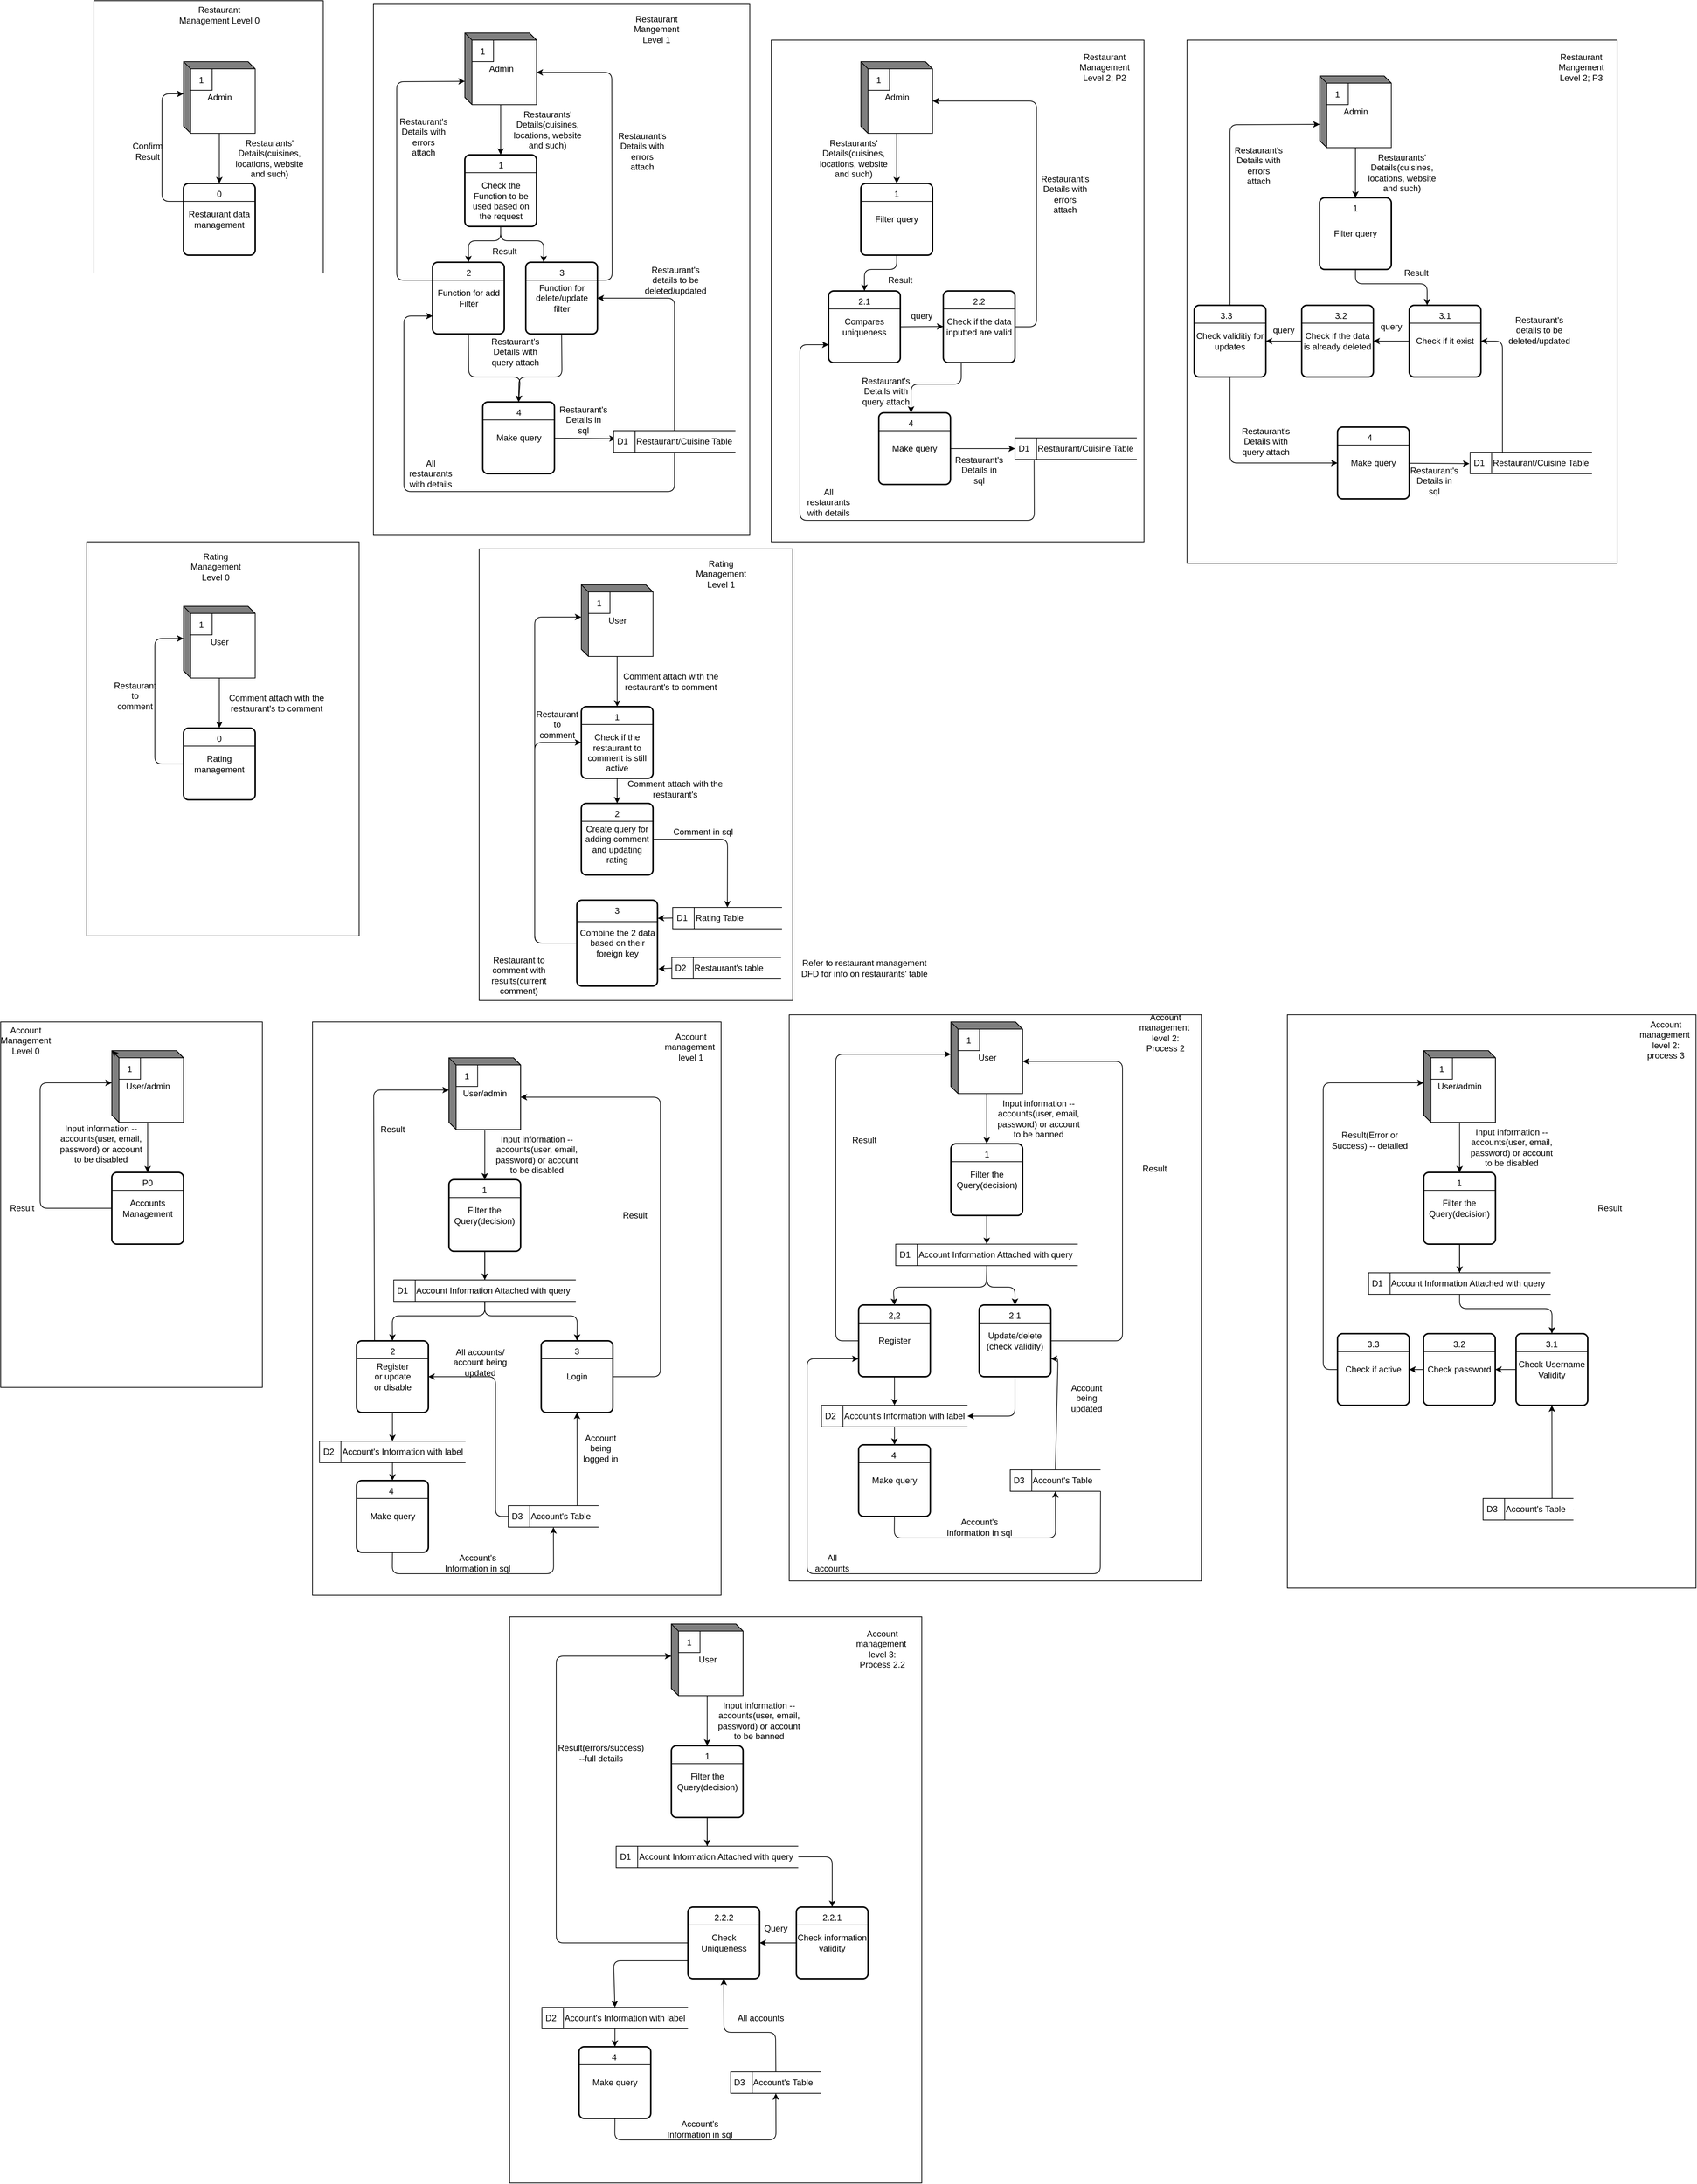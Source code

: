 <mxfile>
    <diagram id="dxBf1SUxUJUBFwoi1-XL" name="Page-1">
        <mxGraphModel dx="2955" dy="1650" grid="1" gridSize="10" guides="1" tooltips="1" connect="1" arrows="1" fold="1" page="1" pageScale="1" pageWidth="850" pageHeight="1100" math="0" shadow="0">
            <root>
                <mxCell id="0"/>
                <mxCell id="1" parent="0"/>
                <mxCell id="493" value="" style="rounded=0;whiteSpace=wrap;html=1;" vertex="1" parent="1">
                    <mxGeometry x="945" y="1420" width="575" height="790" as="geometry"/>
                </mxCell>
                <mxCell id="479" value="" style="rounded=0;whiteSpace=wrap;html=1;" vertex="1" parent="1">
                    <mxGeometry x="280" y="1430" width="570" height="800" as="geometry"/>
                </mxCell>
                <mxCell id="291" value="" style="rounded=0;whiteSpace=wrap;html=1;" parent="1" vertex="1">
                    <mxGeometry x="-155" y="1430" width="365" height="510" as="geometry"/>
                </mxCell>
                <mxCell id="289" value="" style="rounded=0;whiteSpace=wrap;html=1;" parent="1" vertex="1">
                    <mxGeometry x="512.5" y="770" width="437.5" height="630" as="geometry"/>
                </mxCell>
                <mxCell id="287" value="" style="rounded=0;whiteSpace=wrap;html=1;" parent="1" vertex="1">
                    <mxGeometry x="-35" y="760" width="380" height="550" as="geometry"/>
                </mxCell>
                <mxCell id="285" value="" style="rounded=0;whiteSpace=wrap;html=1;" parent="1" vertex="1">
                    <mxGeometry x="1500" y="60" width="600" height="730" as="geometry"/>
                </mxCell>
                <mxCell id="283" value="" style="rounded=0;whiteSpace=wrap;html=1;" parent="1" vertex="1">
                    <mxGeometry x="920" y="60" width="520" height="700" as="geometry"/>
                </mxCell>
                <mxCell id="281" value="" style="rounded=0;whiteSpace=wrap;html=1;" parent="1" vertex="1">
                    <mxGeometry x="365" y="10" width="525" height="740" as="geometry"/>
                </mxCell>
                <mxCell id="279" value="" style="rounded=0;whiteSpace=wrap;html=1;" parent="1" vertex="1">
                    <mxGeometry x="-25" y="5" width="320" height="540" as="geometry"/>
                </mxCell>
                <mxCell id="7" style="edgeStyle=none;html=1;" parent="1" source="2" target="6" edge="1">
                    <mxGeometry relative="1" as="geometry"/>
                </mxCell>
                <mxCell id="2" value="Admin" style="html=1;dashed=0;whitespace=wrap;shape=mxgraph.dfd.externalEntity" parent="1" vertex="1">
                    <mxGeometry x="100" y="90" width="100" height="100" as="geometry"/>
                </mxCell>
                <mxCell id="3" value="1" style="autosize=1;part=1;resizable=0;strokeColor=inherit;fillColor=inherit;gradientColor=inherit;" parent="2" vertex="1">
                    <mxGeometry width="30" height="30" relative="1" as="geometry">
                        <mxPoint x="10" y="10" as="offset"/>
                    </mxGeometry>
                </mxCell>
                <mxCell id="93" style="edgeStyle=none;html=1;exitX=0;exitY=0.25;exitDx=0;exitDy=0;entryX=0;entryY=0;entryDx=0;entryDy=45;entryPerimeter=0;" parent="1" source="6" target="2" edge="1">
                    <mxGeometry relative="1" as="geometry">
                        <Array as="points">
                            <mxPoint x="70" y="285"/>
                            <mxPoint x="70" y="135"/>
                        </Array>
                    </mxGeometry>
                </mxCell>
                <mxCell id="6" value="Restaurant data management" style="rounded=1;whiteSpace=wrap;html=1;absoluteArcSize=1;arcSize=14;strokeWidth=2;" parent="1" vertex="1">
                    <mxGeometry x="100" y="260" width="100" height="100" as="geometry"/>
                </mxCell>
                <mxCell id="9" value="0" style="text;html=1;strokeColor=none;fillColor=none;align=center;verticalAlign=middle;whiteSpace=wrap;rounded=0;" parent="1" vertex="1">
                    <mxGeometry x="120" y="260" width="60" height="30" as="geometry"/>
                </mxCell>
                <mxCell id="10" value="Restaurants' Details(cuisines, locations, website and such)" style="text;html=1;strokeColor=none;fillColor=none;align=center;verticalAlign=middle;whiteSpace=wrap;rounded=0;" parent="1" vertex="1">
                    <mxGeometry x="160" y="210" width="120" height="30" as="geometry"/>
                </mxCell>
                <mxCell id="17" style="edgeStyle=none;html=1;" parent="1" source="18" edge="1">
                    <mxGeometry relative="1" as="geometry">
                        <mxPoint x="542.5" y="220" as="targetPoint"/>
                    </mxGeometry>
                </mxCell>
                <mxCell id="18" value="Admin" style="html=1;dashed=0;whitespace=wrap;shape=mxgraph.dfd.externalEntity" parent="1" vertex="1">
                    <mxGeometry x="492.5" y="50" width="100" height="100" as="geometry"/>
                </mxCell>
                <mxCell id="19" value="1" style="autosize=1;part=1;resizable=0;strokeColor=inherit;fillColor=inherit;gradientColor=inherit;" parent="18" vertex="1">
                    <mxGeometry width="30" height="30" relative="1" as="geometry">
                        <mxPoint x="10" y="10" as="offset"/>
                    </mxGeometry>
                </mxCell>
                <mxCell id="42" style="edgeStyle=none;html=1;exitX=0.5;exitY=0;exitDx=0;exitDy=0;entryX=1;entryY=0.5;entryDx=0;entryDy=0;" parent="1" source="324" target="30" edge="1">
                    <mxGeometry relative="1" as="geometry">
                        <Array as="points">
                            <mxPoint x="785" y="420"/>
                        </Array>
                        <mxPoint x="747.5" y="540" as="sourcePoint"/>
                    </mxGeometry>
                </mxCell>
                <mxCell id="44" style="edgeStyle=none;html=1;exitX=0.5;exitY=1;exitDx=0;exitDy=0;entryX=0;entryY=0.75;entryDx=0;entryDy=0;" parent="1" source="324" target="29" edge="1">
                    <mxGeometry relative="1" as="geometry">
                        <Array as="points">
                            <mxPoint x="785" y="690"/>
                            <mxPoint x="407.5" y="690"/>
                            <mxPoint x="407.5" y="445"/>
                        </Array>
                        <mxPoint x="735" y="640" as="sourcePoint"/>
                    </mxGeometry>
                </mxCell>
                <mxCell id="34" style="edgeStyle=none;html=1;exitX=0.5;exitY=1;exitDx=0;exitDy=0;entryX=0.5;entryY=0;entryDx=0;entryDy=0;" parent="1" source="28" target="29" edge="1">
                    <mxGeometry relative="1" as="geometry">
                        <Array as="points">
                            <mxPoint x="542.5" y="340"/>
                            <mxPoint x="497.5" y="340"/>
                        </Array>
                    </mxGeometry>
                </mxCell>
                <mxCell id="35" style="edgeStyle=none;html=1;exitX=0.5;exitY=1;exitDx=0;exitDy=0;entryX=0.25;entryY=0;entryDx=0;entryDy=0;" parent="1" source="28" target="30" edge="1">
                    <mxGeometry relative="1" as="geometry">
                        <Array as="points">
                            <mxPoint x="542.5" y="340"/>
                            <mxPoint x="602.5" y="340"/>
                        </Array>
                    </mxGeometry>
                </mxCell>
                <mxCell id="28" value="&lt;br&gt;&lt;br&gt;Check the Function to be used based on the request" style="rounded=1;whiteSpace=wrap;html=1;absoluteArcSize=1;arcSize=14;strokeWidth=2;" parent="1" vertex="1">
                    <mxGeometry x="492.5" y="220" width="100" height="100" as="geometry"/>
                </mxCell>
                <mxCell id="37" style="edgeStyle=none;html=1;exitX=0.5;exitY=1;exitDx=0;exitDy=0;entryX=0.5;entryY=0;entryDx=0;entryDy=0;" parent="1" source="29" target="33" edge="1">
                    <mxGeometry relative="1" as="geometry">
                        <mxPoint x="497.5" y="500" as="targetPoint"/>
                        <Array as="points">
                            <mxPoint x="498" y="530"/>
                            <mxPoint x="570" y="530"/>
                        </Array>
                    </mxGeometry>
                </mxCell>
                <mxCell id="81" style="edgeStyle=none;html=1;exitX=0;exitY=0.25;exitDx=0;exitDy=0;entryX=0;entryY=0;entryDx=0;entryDy=67.5;entryPerimeter=0;" parent="1" source="29" target="18" edge="1">
                    <mxGeometry relative="1" as="geometry">
                        <Array as="points">
                            <mxPoint x="397.5" y="395"/>
                            <mxPoint x="397.5" y="118"/>
                        </Array>
                    </mxGeometry>
                </mxCell>
                <mxCell id="29" value="Function for add Filter" style="rounded=1;whiteSpace=wrap;html=1;absoluteArcSize=1;arcSize=14;strokeWidth=2;" parent="1" vertex="1">
                    <mxGeometry x="447.5" y="370" width="100" height="100" as="geometry"/>
                </mxCell>
                <mxCell id="38" style="edgeStyle=none;html=1;exitX=0.5;exitY=1;exitDx=0;exitDy=0;entryX=0.5;entryY=0;entryDx=0;entryDy=0;" parent="1" source="30" target="50" edge="1">
                    <mxGeometry relative="1" as="geometry">
                        <mxPoint x="567.5" y="540" as="targetPoint"/>
                        <Array as="points">
                            <mxPoint x="628" y="530"/>
                            <mxPoint x="568" y="530"/>
                        </Array>
                    </mxGeometry>
                </mxCell>
                <mxCell id="83" style="edgeStyle=none;html=1;exitX=1;exitY=0.25;exitDx=0;exitDy=0;entryX=0;entryY=0;entryDx=100;entryDy=55;entryPerimeter=0;" parent="1" source="30" target="18" edge="1">
                    <mxGeometry relative="1" as="geometry">
                        <Array as="points">
                            <mxPoint x="698" y="395"/>
                            <mxPoint x="697.5" y="105"/>
                        </Array>
                    </mxGeometry>
                </mxCell>
                <mxCell id="30" value="Function for delete/update filter" style="rounded=1;whiteSpace=wrap;html=1;absoluteArcSize=1;arcSize=14;strokeWidth=2;" parent="1" vertex="1">
                    <mxGeometry x="577.5" y="370" width="100" height="100" as="geometry"/>
                </mxCell>
                <mxCell id="40" style="edgeStyle=none;html=1;entryX=0.018;entryY=0.367;entryDx=0;entryDy=0;entryPerimeter=0;" parent="1" source="33" target="324" edge="1">
                    <mxGeometry relative="1" as="geometry">
                        <mxPoint x="701.5" y="590.9" as="targetPoint"/>
                    </mxGeometry>
                </mxCell>
                <mxCell id="33" value="Make query" style="rounded=1;whiteSpace=wrap;html=1;absoluteArcSize=1;arcSize=14;strokeWidth=2;" parent="1" vertex="1">
                    <mxGeometry x="517.5" y="565" width="100" height="100" as="geometry"/>
                </mxCell>
                <mxCell id="36" value="Result" style="text;html=1;strokeColor=none;fillColor=none;align=center;verticalAlign=middle;whiteSpace=wrap;rounded=0;" parent="1" vertex="1">
                    <mxGeometry x="517.5" y="340" width="60" height="30" as="geometry"/>
                </mxCell>
                <mxCell id="41" value="Restaurant's Details with query attach" style="text;html=1;strokeColor=none;fillColor=none;align=center;verticalAlign=middle;whiteSpace=wrap;rounded=0;" parent="1" vertex="1">
                    <mxGeometry x="532.5" y="480" width="60" height="30" as="geometry"/>
                </mxCell>
                <mxCell id="45" value="All restaurants with details" style="text;html=1;strokeColor=none;fillColor=none;align=center;verticalAlign=middle;whiteSpace=wrap;rounded=0;" parent="1" vertex="1">
                    <mxGeometry x="415" y="650" width="60" height="30" as="geometry"/>
                </mxCell>
                <mxCell id="46" value="Restaurant's Details in sql" style="text;html=1;strokeColor=none;fillColor=none;align=center;verticalAlign=middle;whiteSpace=wrap;rounded=0;" parent="1" vertex="1">
                    <mxGeometry x="627.5" y="575" width="60" height="30" as="geometry"/>
                </mxCell>
                <mxCell id="47" value="1" style="text;html=1;strokeColor=none;fillColor=none;align=center;verticalAlign=middle;whiteSpace=wrap;rounded=0;" parent="1" vertex="1">
                    <mxGeometry x="512.5" y="220" width="60" height="30" as="geometry"/>
                </mxCell>
                <mxCell id="48" value="2" style="text;html=1;strokeColor=none;fillColor=none;align=center;verticalAlign=middle;whiteSpace=wrap;rounded=0;" parent="1" vertex="1">
                    <mxGeometry x="467.5" y="370" width="60" height="30" as="geometry"/>
                </mxCell>
                <mxCell id="49" value="3" style="text;html=1;strokeColor=none;fillColor=none;align=center;verticalAlign=middle;whiteSpace=wrap;rounded=0;" parent="1" vertex="1">
                    <mxGeometry x="597.5" y="370" width="60" height="30" as="geometry"/>
                </mxCell>
                <mxCell id="50" value="4" style="text;html=1;strokeColor=none;fillColor=none;align=center;verticalAlign=middle;whiteSpace=wrap;rounded=0;" parent="1" vertex="1">
                    <mxGeometry x="537.5" y="565" width="60" height="30" as="geometry"/>
                </mxCell>
                <mxCell id="51" style="edgeStyle=none;html=1;" parent="1" source="52" edge="1">
                    <mxGeometry relative="1" as="geometry">
                        <mxPoint x="1095" y="260" as="targetPoint"/>
                    </mxGeometry>
                </mxCell>
                <mxCell id="52" value="Admin" style="html=1;dashed=0;whitespace=wrap;shape=mxgraph.dfd.externalEntity" parent="1" vertex="1">
                    <mxGeometry x="1045" y="90" width="100" height="100" as="geometry"/>
                </mxCell>
                <mxCell id="53" value="1" style="autosize=1;part=1;resizable=0;strokeColor=inherit;fillColor=inherit;gradientColor=inherit;" parent="52" vertex="1">
                    <mxGeometry width="30" height="30" relative="1" as="geometry">
                        <mxPoint x="10" y="10" as="offset"/>
                    </mxGeometry>
                </mxCell>
                <mxCell id="55" style="edgeStyle=none;html=1;exitX=0.157;exitY=0.935;exitDx=0;exitDy=0;exitPerimeter=0;entryX=0;entryY=0.75;entryDx=0;entryDy=0;" parent="1" source="337" target="63" edge="1">
                    <mxGeometry relative="1" as="geometry">
                        <Array as="points">
                            <mxPoint x="1287" y="730"/>
                            <mxPoint x="960" y="730"/>
                            <mxPoint x="960" y="485"/>
                        </Array>
                        <mxPoint x="1287.5" y="680" as="sourcePoint"/>
                    </mxGeometry>
                </mxCell>
                <mxCell id="59" style="edgeStyle=none;html=1;exitX=0.5;exitY=1;exitDx=0;exitDy=0;entryX=0.5;entryY=0;entryDx=0;entryDy=0;" parent="1" source="61" target="63" edge="1">
                    <mxGeometry relative="1" as="geometry">
                        <Array as="points">
                            <mxPoint x="1095" y="380"/>
                            <mxPoint x="1050" y="380"/>
                        </Array>
                    </mxGeometry>
                </mxCell>
                <mxCell id="61" value="Filter query" style="rounded=1;whiteSpace=wrap;html=1;absoluteArcSize=1;arcSize=14;strokeWidth=2;" parent="1" vertex="1">
                    <mxGeometry x="1045" y="260" width="100" height="100" as="geometry"/>
                </mxCell>
                <mxCell id="78" style="edgeStyle=none;html=1;exitX=1;exitY=0.5;exitDx=0;exitDy=0;" parent="1" source="63" edge="1">
                    <mxGeometry relative="1" as="geometry">
                        <mxPoint x="1160" y="459.619" as="targetPoint"/>
                    </mxGeometry>
                </mxCell>
                <mxCell id="63" value="Compares uniqueness&lt;br&gt;" style="rounded=1;whiteSpace=wrap;html=1;absoluteArcSize=1;arcSize=14;strokeWidth=2;" parent="1" vertex="1">
                    <mxGeometry x="1000" y="410" width="100" height="100" as="geometry"/>
                </mxCell>
                <mxCell id="66" style="edgeStyle=none;html=1;entryX=0;entryY=0.5;entryDx=0;entryDy=0;" parent="1" source="67" target="337" edge="1">
                    <mxGeometry relative="1" as="geometry">
                        <mxPoint x="1254" y="630.9" as="targetPoint"/>
                    </mxGeometry>
                </mxCell>
                <mxCell id="67" value="Make query" style="rounded=1;whiteSpace=wrap;html=1;absoluteArcSize=1;arcSize=14;strokeWidth=2;" parent="1" vertex="1">
                    <mxGeometry x="1070" y="580" width="100" height="100" as="geometry"/>
                </mxCell>
                <mxCell id="68" value="Result" style="text;html=1;strokeColor=none;fillColor=none;align=center;verticalAlign=middle;whiteSpace=wrap;rounded=0;" parent="1" vertex="1">
                    <mxGeometry x="1070" y="380" width="60" height="30" as="geometry"/>
                </mxCell>
                <mxCell id="73" value="1" style="text;html=1;strokeColor=none;fillColor=none;align=center;verticalAlign=middle;whiteSpace=wrap;rounded=0;" parent="1" vertex="1">
                    <mxGeometry x="1065" y="260" width="60" height="30" as="geometry"/>
                </mxCell>
                <mxCell id="76" value="4" style="text;html=1;strokeColor=none;fillColor=none;align=center;verticalAlign=middle;whiteSpace=wrap;rounded=0;" parent="1" vertex="1">
                    <mxGeometry x="1085" y="580" width="60" height="30" as="geometry"/>
                </mxCell>
                <mxCell id="86" style="edgeStyle=none;html=1;exitX=0.25;exitY=1;exitDx=0;exitDy=0;entryX=0.5;entryY=0;entryDx=0;entryDy=0;" parent="1" source="79" target="76" edge="1">
                    <mxGeometry relative="1" as="geometry">
                        <Array as="points">
                            <mxPoint x="1185" y="540"/>
                            <mxPoint x="1115" y="540"/>
                        </Array>
                    </mxGeometry>
                </mxCell>
                <mxCell id="88" style="edgeStyle=none;html=1;exitX=1;exitY=0.5;exitDx=0;exitDy=0;entryX=0;entryY=0;entryDx=100;entryDy=55;entryPerimeter=0;" parent="1" source="79" target="52" edge="1">
                    <mxGeometry relative="1" as="geometry">
                        <Array as="points">
                            <mxPoint x="1290" y="460"/>
                            <mxPoint x="1290" y="145"/>
                        </Array>
                    </mxGeometry>
                </mxCell>
                <mxCell id="79" value="Check if the data inputted are valid" style="rounded=1;whiteSpace=wrap;html=1;absoluteArcSize=1;arcSize=14;strokeWidth=2;" parent="1" vertex="1">
                    <mxGeometry x="1160" y="410" width="100" height="100" as="geometry"/>
                </mxCell>
                <mxCell id="80" value="2.1" style="text;html=1;strokeColor=none;fillColor=none;align=center;verticalAlign=middle;whiteSpace=wrap;rounded=0;" parent="1" vertex="1">
                    <mxGeometry x="1020" y="410" width="60" height="30" as="geometry"/>
                </mxCell>
                <mxCell id="84" value="Restaurant's Details with errors attach" style="text;html=1;strokeColor=none;fillColor=none;align=center;verticalAlign=middle;whiteSpace=wrap;rounded=0;" parent="1" vertex="1">
                    <mxGeometry x="710" y="200" width="60" height="30" as="geometry"/>
                </mxCell>
                <mxCell id="85" value="2.2" style="text;html=1;strokeColor=none;fillColor=none;align=center;verticalAlign=middle;whiteSpace=wrap;rounded=0;" parent="1" vertex="1">
                    <mxGeometry x="1180" y="410" width="60" height="30" as="geometry"/>
                </mxCell>
                <mxCell id="94" value="Confirm Result" style="text;html=1;strokeColor=none;fillColor=none;align=center;verticalAlign=middle;whiteSpace=wrap;rounded=0;" parent="1" vertex="1">
                    <mxGeometry x="20" y="200" width="60" height="30" as="geometry"/>
                </mxCell>
                <mxCell id="95" style="edgeStyle=none;html=1;" parent="1" source="96" edge="1">
                    <mxGeometry relative="1" as="geometry">
                        <mxPoint x="1735" y="280" as="targetPoint"/>
                    </mxGeometry>
                </mxCell>
                <mxCell id="96" value="Admin" style="html=1;dashed=0;whitespace=wrap;shape=mxgraph.dfd.externalEntity" parent="1" vertex="1">
                    <mxGeometry x="1685" y="110" width="100" height="100" as="geometry"/>
                </mxCell>
                <mxCell id="97" value="1" style="autosize=1;part=1;resizable=0;strokeColor=inherit;fillColor=inherit;gradientColor=inherit;" parent="96" vertex="1">
                    <mxGeometry width="30" height="30" relative="1" as="geometry">
                        <mxPoint x="10" y="10" as="offset"/>
                    </mxGeometry>
                </mxCell>
                <mxCell id="98" style="edgeStyle=none;html=1;exitX=0.265;exitY=0.167;exitDx=0;exitDy=0;exitPerimeter=0;entryX=1;entryY=0.5;entryDx=0;entryDy=0;" parent="1" source="354" target="111" edge="1">
                    <mxGeometry relative="1" as="geometry">
                        <Array as="points">
                            <mxPoint x="1940" y="480"/>
                        </Array>
                        <mxPoint x="1940" y="600.0" as="sourcePoint"/>
                    </mxGeometry>
                </mxCell>
                <mxCell id="104" style="edgeStyle=none;html=1;exitX=0.5;exitY=1;exitDx=0;exitDy=0;entryX=0.25;entryY=0;entryDx=0;entryDy=0;" parent="1" source="105" target="111" edge="1">
                    <mxGeometry relative="1" as="geometry">
                        <Array as="points">
                            <mxPoint x="1735" y="400"/>
                            <mxPoint x="1835" y="400"/>
                        </Array>
                    </mxGeometry>
                </mxCell>
                <mxCell id="105" value="Filter query" style="rounded=1;whiteSpace=wrap;html=1;absoluteArcSize=1;arcSize=14;strokeWidth=2;" parent="1" vertex="1">
                    <mxGeometry x="1685" y="280" width="100" height="100" as="geometry"/>
                </mxCell>
                <mxCell id="125" style="edgeStyle=none;html=1;exitX=0;exitY=0.5;exitDx=0;exitDy=0;entryX=1;entryY=0.5;entryDx=0;entryDy=0;" parent="1" source="111" target="126" edge="1">
                    <mxGeometry relative="1" as="geometry">
                        <mxPoint x="1740" y="479.619" as="targetPoint"/>
                    </mxGeometry>
                </mxCell>
                <mxCell id="111" value="Check if it exist" style="rounded=1;whiteSpace=wrap;html=1;absoluteArcSize=1;arcSize=14;strokeWidth=2;" parent="1" vertex="1">
                    <mxGeometry x="1810" y="430" width="100" height="100" as="geometry"/>
                </mxCell>
                <mxCell id="112" style="edgeStyle=none;html=1;entryX=-0.01;entryY=0.509;entryDx=0;entryDy=0;entryPerimeter=0;" parent="1" source="113" edge="1">
                    <mxGeometry relative="1" as="geometry">
                        <mxPoint x="1894" y="650.9" as="targetPoint"/>
                    </mxGeometry>
                </mxCell>
                <mxCell id="113" value="Make query" style="rounded=1;whiteSpace=wrap;html=1;absoluteArcSize=1;arcSize=14;strokeWidth=2;" parent="1" vertex="1">
                    <mxGeometry x="1710" y="600" width="100" height="100" as="geometry"/>
                </mxCell>
                <mxCell id="114" value="Result" style="text;html=1;strokeColor=none;fillColor=none;align=center;verticalAlign=middle;whiteSpace=wrap;rounded=0;" parent="1" vertex="1">
                    <mxGeometry x="1790" y="370" width="60" height="30" as="geometry"/>
                </mxCell>
                <mxCell id="119" value="1" style="text;html=1;strokeColor=none;fillColor=none;align=center;verticalAlign=middle;whiteSpace=wrap;rounded=0;" parent="1" vertex="1">
                    <mxGeometry x="1705" y="280" width="60" height="30" as="geometry"/>
                </mxCell>
                <mxCell id="121" value="3.1" style="text;html=1;strokeColor=none;fillColor=none;align=center;verticalAlign=middle;whiteSpace=wrap;rounded=0;" parent="1" vertex="1">
                    <mxGeometry x="1830" y="430" width="60" height="30" as="geometry"/>
                </mxCell>
                <mxCell id="122" value="4" style="text;html=1;strokeColor=none;fillColor=none;align=center;verticalAlign=middle;whiteSpace=wrap;rounded=0;" parent="1" vertex="1">
                    <mxGeometry x="1725" y="600" width="60" height="30" as="geometry"/>
                </mxCell>
                <mxCell id="129" style="edgeStyle=none;html=1;exitX=0;exitY=0.5;exitDx=0;exitDy=0;entryX=1;entryY=0.5;entryDx=0;entryDy=0;" parent="1" source="126" target="128" edge="1">
                    <mxGeometry relative="1" as="geometry"/>
                </mxCell>
                <mxCell id="126" value="Check if the data is already deleted" style="rounded=1;whiteSpace=wrap;html=1;absoluteArcSize=1;arcSize=14;strokeWidth=2;" parent="1" vertex="1">
                    <mxGeometry x="1660" y="430" width="100" height="100" as="geometry"/>
                </mxCell>
                <mxCell id="127" value="3.2" style="text;html=1;strokeColor=none;fillColor=none;align=center;verticalAlign=middle;whiteSpace=wrap;rounded=0;" parent="1" vertex="1">
                    <mxGeometry x="1685" y="430" width="60" height="30" as="geometry"/>
                </mxCell>
                <mxCell id="130" style="edgeStyle=none;html=1;exitX=0.5;exitY=1;exitDx=0;exitDy=0;entryX=0;entryY=0.5;entryDx=0;entryDy=0;" parent="1" source="128" target="113" edge="1">
                    <mxGeometry relative="1" as="geometry">
                        <Array as="points">
                            <mxPoint x="1560" y="650"/>
                        </Array>
                    </mxGeometry>
                </mxCell>
                <mxCell id="131" style="edgeStyle=none;html=1;exitX=0.5;exitY=0;exitDx=0;exitDy=0;entryX=0;entryY=0;entryDx=0;entryDy=67.5;entryPerimeter=0;" parent="1" source="128" target="96" edge="1">
                    <mxGeometry relative="1" as="geometry">
                        <Array as="points">
                            <mxPoint x="1560" y="178"/>
                        </Array>
                    </mxGeometry>
                </mxCell>
                <mxCell id="128" value="Check validitiy for updates" style="rounded=1;whiteSpace=wrap;html=1;absoluteArcSize=1;arcSize=14;strokeWidth=2;" parent="1" vertex="1">
                    <mxGeometry x="1510" y="430" width="100" height="100" as="geometry"/>
                </mxCell>
                <mxCell id="134" style="edgeStyle=none;html=1;" parent="1" source="135" target="141" edge="1">
                    <mxGeometry relative="1" as="geometry"/>
                </mxCell>
                <mxCell id="135" value="User" style="html=1;dashed=0;whitespace=wrap;shape=mxgraph.dfd.externalEntity" parent="1" vertex="1">
                    <mxGeometry x="100" y="850" width="100" height="100" as="geometry"/>
                </mxCell>
                <mxCell id="136" value="1" style="autosize=1;part=1;resizable=0;strokeColor=inherit;fillColor=inherit;gradientColor=inherit;" parent="135" vertex="1">
                    <mxGeometry width="30" height="30" relative="1" as="geometry">
                        <mxPoint x="10" y="10" as="offset"/>
                    </mxGeometry>
                </mxCell>
                <mxCell id="377" style="edgeStyle=none;html=1;exitX=0;exitY=0.5;exitDx=0;exitDy=0;entryX=0;entryY=0;entryDx=0;entryDy=45;entryPerimeter=0;startArrow=none;startFill=0;endArrow=classic;endFill=1;" parent="1" source="141" target="135" edge="1">
                    <mxGeometry relative="1" as="geometry">
                        <Array as="points">
                            <mxPoint x="60" y="1070"/>
                            <mxPoint x="60" y="895"/>
                        </Array>
                    </mxGeometry>
                </mxCell>
                <mxCell id="141" value="Rating management" style="rounded=1;whiteSpace=wrap;html=1;absoluteArcSize=1;arcSize=14;strokeWidth=2;" parent="1" vertex="1">
                    <mxGeometry x="100" y="1020" width="100" height="100" as="geometry"/>
                </mxCell>
                <mxCell id="142" value="0" style="text;html=1;strokeColor=none;fillColor=none;align=center;verticalAlign=middle;whiteSpace=wrap;rounded=0;" parent="1" vertex="1">
                    <mxGeometry x="120" y="1020" width="60" height="30" as="geometry"/>
                </mxCell>
                <mxCell id="143" value="Comment attach with the restaurant's to comment" style="text;html=1;strokeColor=none;fillColor=none;align=center;verticalAlign=middle;whiteSpace=wrap;rounded=0;" parent="1" vertex="1">
                    <mxGeometry x="160" y="970" width="140" height="30" as="geometry"/>
                </mxCell>
                <mxCell id="148" style="edgeStyle=none;html=1;" parent="1" source="149" edge="1">
                    <mxGeometry relative="1" as="geometry">
                        <mxPoint x="705.0" y="990" as="targetPoint"/>
                    </mxGeometry>
                </mxCell>
                <mxCell id="149" value="User" style="html=1;dashed=0;whitespace=wrap;shape=mxgraph.dfd.externalEntity" parent="1" vertex="1">
                    <mxGeometry x="655" y="820" width="100" height="100" as="geometry"/>
                </mxCell>
                <mxCell id="150" value="1" style="autosize=1;part=1;resizable=0;strokeColor=inherit;fillColor=inherit;gradientColor=inherit;" parent="149" vertex="1">
                    <mxGeometry width="30" height="30" relative="1" as="geometry">
                        <mxPoint x="10" y="10" as="offset"/>
                    </mxGeometry>
                </mxCell>
                <mxCell id="158" value="Restaurant to comment" style="text;html=1;strokeColor=none;fillColor=none;align=center;verticalAlign=middle;whiteSpace=wrap;rounded=0;" parent="1" vertex="1">
                    <mxGeometry x="593.75" y="980" width="55" height="70" as="geometry"/>
                </mxCell>
                <mxCell id="164" style="edgeStyle=none;html=1;exitX=0.5;exitY=1;exitDx=0;exitDy=0;entryX=0.5;entryY=0;entryDx=0;entryDy=0;" parent="1" source="159" target="162" edge="1">
                    <mxGeometry relative="1" as="geometry"/>
                </mxCell>
                <mxCell id="159" value="&lt;br&gt;&lt;br&gt;Check if the restaurant to comment is still active" style="rounded=1;whiteSpace=wrap;html=1;absoluteArcSize=1;arcSize=14;strokeWidth=2;" parent="1" vertex="1">
                    <mxGeometry x="655" y="990" width="100" height="100" as="geometry"/>
                </mxCell>
                <mxCell id="161" value="1" style="text;html=1;strokeColor=none;fillColor=none;align=center;verticalAlign=middle;whiteSpace=wrap;rounded=0;" parent="1" vertex="1">
                    <mxGeometry x="675" y="990" width="60" height="30" as="geometry"/>
                </mxCell>
                <mxCell id="385" style="edgeStyle=none;html=1;exitX=1;exitY=0.5;exitDx=0;exitDy=0;entryX=0.5;entryY=0;entryDx=0;entryDy=0;startArrow=none;startFill=0;endArrow=classic;endFill=1;" parent="1" source="162" target="362" edge="1">
                    <mxGeometry relative="1" as="geometry">
                        <Array as="points">
                            <mxPoint x="859" y="1175"/>
                        </Array>
                    </mxGeometry>
                </mxCell>
                <mxCell id="162" value="&lt;br&gt;Create query for adding comment and updating rating" style="rounded=1;whiteSpace=wrap;html=1;absoluteArcSize=1;arcSize=14;strokeWidth=2;" parent="1" vertex="1">
                    <mxGeometry x="655" y="1125" width="100" height="100" as="geometry"/>
                </mxCell>
                <mxCell id="165" value="2" style="text;html=1;strokeColor=none;fillColor=none;align=center;verticalAlign=middle;whiteSpace=wrap;rounded=0;" parent="1" vertex="1">
                    <mxGeometry x="675" y="1125" width="60" height="30" as="geometry"/>
                </mxCell>
                <mxCell id="170" value="query" style="text;html=1;strokeColor=none;fillColor=none;align=center;verticalAlign=middle;whiteSpace=wrap;rounded=0;" parent="1" vertex="1">
                    <mxGeometry x="1100" y="430" width="60" height="30" as="geometry"/>
                </mxCell>
                <mxCell id="174" value="query" style="text;html=1;strokeColor=none;fillColor=none;align=center;verticalAlign=middle;whiteSpace=wrap;rounded=0;" parent="1" vertex="1">
                    <mxGeometry x="1755" y="445" width="60" height="30" as="geometry"/>
                </mxCell>
                <mxCell id="175" value="query" style="text;html=1;strokeColor=none;fillColor=none;align=center;verticalAlign=middle;whiteSpace=wrap;rounded=0;" parent="1" vertex="1">
                    <mxGeometry x="1605" y="450" width="60" height="30" as="geometry"/>
                </mxCell>
                <mxCell id="177" style="edgeStyle=none;html=1;" parent="1" source="178" target="183" edge="1">
                    <mxGeometry relative="1" as="geometry"/>
                </mxCell>
                <mxCell id="178" value="User/admin" style="html=1;dashed=0;whitespace=wrap;shape=mxgraph.dfd.externalEntity" parent="1" vertex="1">
                    <mxGeometry y="1470" width="100" height="100" as="geometry"/>
                </mxCell>
                <mxCell id="179" value="1" style="autosize=1;part=1;resizable=0;strokeColor=inherit;fillColor=inherit;gradientColor=inherit;" parent="178" vertex="1">
                    <mxGeometry width="30" height="30" relative="1" as="geometry">
                        <mxPoint x="10" y="10" as="offset"/>
                    </mxGeometry>
                </mxCell>
                <mxCell id="200" style="edgeStyle=none;html=1;" parent="178" source="179" target="178" edge="1">
                    <mxGeometry relative="1" as="geometry"/>
                </mxCell>
                <mxCell id="390" style="edgeStyle=none;html=1;exitX=0;exitY=0.5;exitDx=0;exitDy=0;entryX=0;entryY=0;entryDx=0;entryDy=45;entryPerimeter=0;startArrow=none;startFill=0;endArrow=classic;endFill=1;" parent="1" source="183" target="178" edge="1">
                    <mxGeometry relative="1" as="geometry">
                        <Array as="points">
                            <mxPoint x="-100" y="1690"/>
                            <mxPoint x="-100" y="1515"/>
                        </Array>
                    </mxGeometry>
                </mxCell>
                <mxCell id="183" value="Accounts Management" style="rounded=1;whiteSpace=wrap;html=1;absoluteArcSize=1;arcSize=14;strokeWidth=2;" parent="1" vertex="1">
                    <mxGeometry y="1640" width="100" height="100" as="geometry"/>
                </mxCell>
                <mxCell id="184" value="P0" style="text;html=1;strokeColor=none;fillColor=none;align=center;verticalAlign=middle;whiteSpace=wrap;rounded=0;" parent="1" vertex="1">
                    <mxGeometry x="20" y="1640" width="60" height="30" as="geometry"/>
                </mxCell>
                <mxCell id="185" value="Input information -- accounts(user, email, password) or account to be disabled" style="text;html=1;strokeColor=none;fillColor=none;align=center;verticalAlign=middle;whiteSpace=wrap;rounded=0;" parent="1" vertex="1">
                    <mxGeometry x="-80" y="1585" width="130" height="30" as="geometry"/>
                </mxCell>
                <mxCell id="189" style="edgeStyle=none;html=1;" parent="1" source="190" target="195" edge="1">
                    <mxGeometry relative="1" as="geometry"/>
                </mxCell>
                <mxCell id="190" value="User/admin" style="html=1;dashed=0;whitespace=wrap;shape=mxgraph.dfd.externalEntity" parent="1" vertex="1">
                    <mxGeometry x="470.31" y="1480" width="100" height="100" as="geometry"/>
                </mxCell>
                <mxCell id="191" value="1" style="autosize=1;part=1;resizable=0;strokeColor=inherit;fillColor=inherit;gradientColor=inherit;" parent="190" vertex="1">
                    <mxGeometry width="30" height="30" relative="1" as="geometry">
                        <mxPoint x="10" y="10" as="offset"/>
                    </mxGeometry>
                </mxCell>
                <mxCell id="410" style="edgeStyle=none;html=1;exitX=0.5;exitY=1;exitDx=0;exitDy=0;entryX=0.5;entryY=0;entryDx=0;entryDy=0;startArrow=none;startFill=0;endArrow=none;endFill=0;" parent="1" source="195" target="409" edge="1">
                    <mxGeometry relative="1" as="geometry"/>
                </mxCell>
                <mxCell id="411" value="" style="edgeStyle=none;html=1;startArrow=none;startFill=0;endArrow=classic;endFill=1;" parent="1" source="195" target="409" edge="1">
                    <mxGeometry relative="1" as="geometry"/>
                </mxCell>
                <mxCell id="195" value="Filter the Query(decision)" style="rounded=1;whiteSpace=wrap;html=1;absoluteArcSize=1;arcSize=14;strokeWidth=2;" parent="1" vertex="1">
                    <mxGeometry x="470.31" y="1650" width="100" height="100" as="geometry"/>
                </mxCell>
                <mxCell id="196" value="1" style="text;html=1;strokeColor=none;fillColor=none;align=center;verticalAlign=middle;whiteSpace=wrap;rounded=0;" parent="1" vertex="1">
                    <mxGeometry x="490.31" y="1650" width="60" height="30" as="geometry"/>
                </mxCell>
                <mxCell id="431" style="edgeStyle=none;html=1;exitX=0.5;exitY=1;exitDx=0;exitDy=0;entryX=0.5;entryY=0;entryDx=0;entryDy=0;startArrow=none;startFill=0;endArrow=classic;endFill=1;" parent="1" source="201" target="426" edge="1">
                    <mxGeometry relative="1" as="geometry"/>
                </mxCell>
                <mxCell id="442" style="edgeStyle=none;html=1;exitX=0.25;exitY=0;exitDx=0;exitDy=0;entryX=0;entryY=0;entryDx=0;entryDy=45;entryPerimeter=0;startArrow=none;startFill=0;endArrow=classic;endFill=1;" parent="1" source="201" target="190" edge="1">
                    <mxGeometry relative="1" as="geometry">
                        <Array as="points">
                            <mxPoint x="365.31" y="1525"/>
                        </Array>
                    </mxGeometry>
                </mxCell>
                <mxCell id="201" value="Register&lt;br&gt;or update&lt;br&gt;or disable" style="rounded=1;whiteSpace=wrap;html=1;absoluteArcSize=1;arcSize=14;strokeWidth=2;" parent="1" vertex="1">
                    <mxGeometry x="341.56" y="1875" width="100" height="100" as="geometry"/>
                </mxCell>
                <mxCell id="205" value="2" style="text;html=1;strokeColor=none;fillColor=none;align=center;verticalAlign=middle;whiteSpace=wrap;rounded=0;" parent="1" vertex="1">
                    <mxGeometry x="361.57" y="1875" width="60" height="30" as="geometry"/>
                </mxCell>
                <mxCell id="440" style="edgeStyle=none;html=1;exitX=0.5;exitY=1;exitDx=0;exitDy=0;entryX=0.5;entryY=1;entryDx=0;entryDy=0;startArrow=none;startFill=0;endArrow=classic;endFill=1;" parent="1" source="207" target="423" edge="1">
                    <mxGeometry relative="1" as="geometry">
                        <Array as="points">
                            <mxPoint x="391.31" y="2200"/>
                            <mxPoint x="616.31" y="2200"/>
                        </Array>
                    </mxGeometry>
                </mxCell>
                <mxCell id="207" value="Make query" style="rounded=1;whiteSpace=wrap;html=1;absoluteArcSize=1;arcSize=14;strokeWidth=2;" parent="1" vertex="1">
                    <mxGeometry x="341.56" y="2070" width="100" height="100" as="geometry"/>
                </mxCell>
                <mxCell id="271" value="4" style="text;html=1;strokeColor=none;fillColor=none;align=center;verticalAlign=middle;whiteSpace=wrap;rounded=0;" parent="1" vertex="1">
                    <mxGeometry x="360.31" y="2070" width="60" height="30" as="geometry"/>
                </mxCell>
                <mxCell id="273" value="3.3" style="text;html=1;strokeColor=none;fillColor=none;align=center;verticalAlign=middle;whiteSpace=wrap;rounded=0;" parent="1" vertex="1">
                    <mxGeometry x="1525" y="430" width="60" height="30" as="geometry"/>
                </mxCell>
                <mxCell id="280" value="Restaurant Management Level 0" style="text;html=1;strokeColor=none;fillColor=none;align=center;verticalAlign=middle;whiteSpace=wrap;rounded=0;" parent="1" vertex="1">
                    <mxGeometry x="90" y="10" width="120" height="30" as="geometry"/>
                </mxCell>
                <mxCell id="282" value="Restaurant Mangement Level 1" style="text;html=1;strokeColor=none;fillColor=none;align=center;verticalAlign=middle;whiteSpace=wrap;rounded=0;" parent="1" vertex="1">
                    <mxGeometry x="730" y="30" width="60" height="30" as="geometry"/>
                </mxCell>
                <mxCell id="284" value="Restaurant Management Level 2; P2" style="text;html=1;strokeColor=none;fillColor=none;align=center;verticalAlign=middle;whiteSpace=wrap;rounded=0;" parent="1" vertex="1">
                    <mxGeometry x="1355" y="85" width="60" height="25" as="geometry"/>
                </mxCell>
                <mxCell id="286" value="Restaurant Mangement Level 2; P3" style="text;html=1;strokeColor=none;fillColor=none;align=center;verticalAlign=middle;whiteSpace=wrap;rounded=0;" parent="1" vertex="1">
                    <mxGeometry x="2020" y="83" width="60" height="30" as="geometry"/>
                </mxCell>
                <mxCell id="288" value="Rating Management Level 0" style="text;html=1;strokeColor=none;fillColor=none;align=center;verticalAlign=middle;whiteSpace=wrap;rounded=0;" parent="1" vertex="1">
                    <mxGeometry x="115" y="780" width="60" height="30" as="geometry"/>
                </mxCell>
                <mxCell id="290" value="Rating Management Level 1" style="text;html=1;strokeColor=none;fillColor=none;align=center;verticalAlign=middle;whiteSpace=wrap;rounded=0;" parent="1" vertex="1">
                    <mxGeometry x="820" y="790" width="60" height="30" as="geometry"/>
                </mxCell>
                <mxCell id="292" value="Account Management Level 0" style="text;html=1;strokeColor=none;fillColor=none;align=center;verticalAlign=middle;whiteSpace=wrap;rounded=0;" parent="1" vertex="1">
                    <mxGeometry x="-150" y="1441" width="60" height="30" as="geometry"/>
                </mxCell>
                <mxCell id="317" style="edgeStyle=none;html=1;exitX=0;exitY=0.25;exitDx=0;exitDy=0;entryX=1;entryY=0.25;entryDx=0;entryDy=0;endArrow=none;endFill=0;" parent="1" source="6" target="6" edge="1">
                    <mxGeometry relative="1" as="geometry"/>
                </mxCell>
                <mxCell id="318" value="Restaurants' Details(cuisines, locations, website and such)" style="text;html=1;strokeColor=none;fillColor=none;align=center;verticalAlign=middle;whiteSpace=wrap;rounded=0;" parent="1" vertex="1">
                    <mxGeometry x="547.5" y="170" width="120" height="30" as="geometry"/>
                </mxCell>
                <mxCell id="320" style="edgeStyle=none;html=1;exitX=0;exitY=0.25;exitDx=0;exitDy=0;entryX=1;entryY=0.25;entryDx=0;entryDy=0;endArrow=none;endFill=0;" parent="1" source="28" target="28" edge="1">
                    <mxGeometry relative="1" as="geometry"/>
                </mxCell>
                <mxCell id="321" style="edgeStyle=none;html=1;exitX=0;exitY=0.25;exitDx=0;exitDy=0;entryX=1;entryY=0.25;entryDx=0;entryDy=0;endArrow=none;endFill=0;" parent="1" source="29" target="29" edge="1">
                    <mxGeometry relative="1" as="geometry"/>
                </mxCell>
                <mxCell id="322" style="edgeStyle=none;html=1;exitX=0;exitY=0.25;exitDx=0;exitDy=0;entryX=1;entryY=0.25;entryDx=0;entryDy=0;endArrow=none;endFill=0;" parent="1" source="30" target="30" edge="1">
                    <mxGeometry relative="1" as="geometry"/>
                </mxCell>
                <mxCell id="323" style="edgeStyle=none;html=1;exitX=0;exitY=0.25;exitDx=0;exitDy=0;entryX=1;entryY=0.25;entryDx=0;entryDy=0;endArrow=none;endFill=0;" parent="1" source="33" target="33" edge="1">
                    <mxGeometry relative="1" as="geometry"/>
                </mxCell>
                <mxCell id="324" value="D1&lt;span style=&quot;white-space: pre;&quot;&gt;&#9;&lt;/span&gt;Restaurant/Cuisine Table" style="html=1;dashed=0;whitespace=wrap;shape=mxgraph.dfd.dataStoreID;align=left;spacingLeft=3;points=[[0,0],[0.5,0],[1,0],[0,0.5],[1,0.5],[0,1],[0.5,1],[1,1]];" parent="1" vertex="1">
                    <mxGeometry x="700" y="605" width="170" height="30" as="geometry"/>
                </mxCell>
                <mxCell id="330" style="edgeStyle=none;html=1;exitX=0;exitY=0.25;exitDx=0;exitDy=0;entryX=1;entryY=0.25;entryDx=0;entryDy=0;endArrow=none;endFill=0;" parent="1" source="61" target="61" edge="1">
                    <mxGeometry relative="1" as="geometry"/>
                </mxCell>
                <mxCell id="331" style="edgeStyle=none;html=1;exitX=1;exitY=0.25;exitDx=0;exitDy=0;entryX=0;entryY=0.25;entryDx=0;entryDy=0;endArrow=none;endFill=0;" parent="1" source="63" target="63" edge="1">
                    <mxGeometry relative="1" as="geometry"/>
                </mxCell>
                <mxCell id="332" style="edgeStyle=none;html=1;exitX=1;exitY=0.25;exitDx=0;exitDy=0;entryX=0;entryY=0.25;entryDx=0;entryDy=0;endArrow=none;endFill=0;" parent="1" source="79" target="79" edge="1">
                    <mxGeometry relative="1" as="geometry"/>
                </mxCell>
                <mxCell id="333" value="Restaurants' Details(cuisines, locations, website and such)" style="text;html=1;strokeColor=none;fillColor=none;align=center;verticalAlign=middle;whiteSpace=wrap;rounded=0;" parent="1" vertex="1">
                    <mxGeometry x="975" y="210" width="120" height="30" as="geometry"/>
                </mxCell>
                <mxCell id="335" value="Restaurant's Details with errors attach" style="text;html=1;strokeColor=none;fillColor=none;align=center;verticalAlign=middle;whiteSpace=wrap;rounded=0;" parent="1" vertex="1">
                    <mxGeometry x="405" y="180" width="60" height="30" as="geometry"/>
                </mxCell>
                <mxCell id="336" value="Restaurant's Details with errors attach" style="text;html=1;strokeColor=none;fillColor=none;align=center;verticalAlign=middle;whiteSpace=wrap;rounded=0;" parent="1" vertex="1">
                    <mxGeometry x="1300" y="260" width="60" height="30" as="geometry"/>
                </mxCell>
                <mxCell id="337" value="D1&lt;span style=&quot;white-space: pre;&quot;&gt;&#9;&lt;/span&gt;Restaurant/Cuisine Table" style="html=1;dashed=0;whitespace=wrap;shape=mxgraph.dfd.dataStoreID;align=left;spacingLeft=3;points=[[0,0],[0.5,0],[1,0],[0,0.5],[1,0.5],[0,1],[0.5,1],[1,1]];" parent="1" vertex="1">
                    <mxGeometry x="1260" y="615" width="170" height="30" as="geometry"/>
                </mxCell>
                <mxCell id="338" value="All restaurants with details" style="text;html=1;strokeColor=none;fillColor=none;align=center;verticalAlign=middle;whiteSpace=wrap;rounded=0;" parent="1" vertex="1">
                    <mxGeometry x="970" y="690" width="60" height="30" as="geometry"/>
                </mxCell>
                <mxCell id="341" value="Restaurant's Details in sql" style="text;html=1;strokeColor=none;fillColor=none;align=center;verticalAlign=middle;whiteSpace=wrap;rounded=0;" parent="1" vertex="1">
                    <mxGeometry x="1180" y="645" width="60" height="30" as="geometry"/>
                </mxCell>
                <mxCell id="342" value="Restaurant's Details with query attach" style="text;html=1;strokeColor=none;fillColor=none;align=center;verticalAlign=middle;whiteSpace=wrap;rounded=0;" parent="1" vertex="1">
                    <mxGeometry x="1050" y="535" width="60" height="30" as="geometry"/>
                </mxCell>
                <mxCell id="343" style="edgeStyle=none;html=1;exitX=0;exitY=0.25;exitDx=0;exitDy=0;entryX=1;entryY=0.25;entryDx=0;entryDy=0;endArrow=none;endFill=0;" parent="1" source="67" target="67" edge="1">
                    <mxGeometry relative="1" as="geometry"/>
                </mxCell>
                <mxCell id="345" style="edgeStyle=none;html=1;exitX=1;exitY=0.25;exitDx=0;exitDy=0;entryX=0;entryY=0.25;entryDx=0;entryDy=0;endArrow=none;endFill=0;" parent="1" source="111" target="111" edge="1">
                    <mxGeometry relative="1" as="geometry"/>
                </mxCell>
                <mxCell id="346" value="Restaurant's Details with errors attach" style="text;html=1;strokeColor=none;fillColor=none;align=center;verticalAlign=middle;whiteSpace=wrap;rounded=0;" parent="1" vertex="1">
                    <mxGeometry x="1570" y="220" width="60" height="30" as="geometry"/>
                </mxCell>
                <mxCell id="347" value="Restaurants' Details(cuisines, locations, website and such)" style="text;html=1;strokeColor=none;fillColor=none;align=center;verticalAlign=middle;whiteSpace=wrap;rounded=0;" parent="1" vertex="1">
                    <mxGeometry x="1740" y="230" width="120" height="30" as="geometry"/>
                </mxCell>
                <mxCell id="348" value="Restaurant's Details with query attach" style="text;html=1;strokeColor=none;fillColor=none;align=center;verticalAlign=middle;whiteSpace=wrap;rounded=0;" parent="1" vertex="1">
                    <mxGeometry x="1580" y="605" width="60" height="30" as="geometry"/>
                </mxCell>
                <mxCell id="349" value="Restaurant's Details in sql" style="text;html=1;strokeColor=none;fillColor=none;align=center;verticalAlign=middle;whiteSpace=wrap;rounded=0;" parent="1" vertex="1">
                    <mxGeometry x="1815" y="660" width="60" height="30" as="geometry"/>
                </mxCell>
                <mxCell id="351" style="edgeStyle=none;html=1;exitX=1;exitY=0.25;exitDx=0;exitDy=0;entryX=0;entryY=0.25;entryDx=0;entryDy=0;endArrow=none;endFill=0;" parent="1" source="113" target="113" edge="1">
                    <mxGeometry relative="1" as="geometry"/>
                </mxCell>
                <mxCell id="352" style="edgeStyle=none;html=1;exitX=1;exitY=0.25;exitDx=0;exitDy=0;entryX=0;entryY=0.25;entryDx=0;entryDy=0;endArrow=none;endFill=0;" parent="1" source="126" target="126" edge="1">
                    <mxGeometry relative="1" as="geometry"/>
                </mxCell>
                <mxCell id="353" style="edgeStyle=none;html=1;exitX=1;exitY=0.25;exitDx=0;exitDy=0;entryX=0;entryY=0.25;entryDx=0;entryDy=0;endArrow=none;endFill=0;" parent="1" source="128" target="128" edge="1">
                    <mxGeometry relative="1" as="geometry"/>
                </mxCell>
                <mxCell id="354" value="D1&lt;span style=&quot;white-space: pre;&quot;&gt;&#9;&lt;/span&gt;Restaurant/Cuisine Table" style="html=1;dashed=0;whitespace=wrap;shape=mxgraph.dfd.dataStoreID;align=left;spacingLeft=3;points=[[0,0],[0.5,0],[1,0],[0,0.5],[1,0.5],[0,1],[0.5,1],[1,1]];" parent="1" vertex="1">
                    <mxGeometry x="1895" y="635" width="170" height="30" as="geometry"/>
                </mxCell>
                <mxCell id="355" value="Restaurant's details to be deleted/updated" style="text;html=1;strokeColor=none;fillColor=none;align=center;verticalAlign=middle;whiteSpace=wrap;rounded=0;" parent="1" vertex="1">
                    <mxGeometry x="1940" y="450" width="102.5" height="30" as="geometry"/>
                </mxCell>
                <mxCell id="356" value="Restaurant's details to be deleted/updated" style="text;html=1;strokeColor=none;fillColor=none;align=center;verticalAlign=middle;whiteSpace=wrap;rounded=0;" parent="1" vertex="1">
                    <mxGeometry x="735" y="380" width="102.5" height="30" as="geometry"/>
                </mxCell>
                <mxCell id="358" style="edgeStyle=none;html=1;exitX=1;exitY=0.25;exitDx=0;exitDy=0;entryX=0;entryY=0.25;entryDx=0;entryDy=0;endArrow=none;endFill=0;" parent="1" source="141" target="141" edge="1">
                    <mxGeometry relative="1" as="geometry"/>
                </mxCell>
                <mxCell id="359" style="edgeStyle=none;html=1;exitX=1;exitY=0.25;exitDx=0;exitDy=0;entryX=0;entryY=0.25;entryDx=0;entryDy=0;endArrow=none;endFill=0;" parent="1" source="159" target="159" edge="1">
                    <mxGeometry relative="1" as="geometry"/>
                </mxCell>
                <mxCell id="360" style="edgeStyle=none;html=1;exitX=1;exitY=0.25;exitDx=0;exitDy=0;entryX=0;entryY=0.25;entryDx=0;entryDy=0;endArrow=none;endFill=0;" parent="1" source="162" target="162" edge="1">
                    <mxGeometry relative="1" as="geometry"/>
                </mxCell>
                <mxCell id="366" style="edgeStyle=none;html=1;exitX=0;exitY=0.5;exitDx=0;exitDy=0;entryX=1.012;entryY=0.8;entryDx=0;entryDy=0;startArrow=none;startFill=0;endArrow=classic;endFill=1;entryPerimeter=0;" parent="1" source="361" target="364" edge="1">
                    <mxGeometry relative="1" as="geometry"/>
                </mxCell>
                <mxCell id="361" value="D2&lt;span style=&quot;white-space: pre;&quot;&gt;&#9;&lt;/span&gt;Restaurant's table" style="html=1;dashed=0;whitespace=wrap;shape=mxgraph.dfd.dataStoreID;align=left;spacingLeft=3;points=[[0,0],[0.5,0],[1,0],[0,0.5],[1,0.5],[0,1],[0.5,1],[1,1]];" parent="1" vertex="1">
                    <mxGeometry x="781.25" y="1340" width="152.5" height="30" as="geometry"/>
                </mxCell>
                <mxCell id="381" style="edgeStyle=none;html=1;exitX=0;exitY=0.5;exitDx=0;exitDy=0;entryX=1.003;entryY=0.211;entryDx=0;entryDy=0;entryPerimeter=0;startArrow=none;startFill=0;endArrow=classic;endFill=1;" parent="1" source="362" target="364" edge="1">
                    <mxGeometry relative="1" as="geometry"/>
                </mxCell>
                <mxCell id="362" value="D1&lt;span style=&quot;white-space: pre;&quot;&gt;&#9;&lt;/span&gt;Rating Table" style="html=1;dashed=0;whitespace=wrap;shape=mxgraph.dfd.dataStoreID;align=left;spacingLeft=3;points=[[0,0],[0.5,0],[1,0],[0,0.5],[1,0.5],[0,1],[0.5,1],[1,1]];" parent="1" vertex="1">
                    <mxGeometry x="782.5" y="1270" width="152.5" height="30" as="geometry"/>
                </mxCell>
                <mxCell id="363" value="Refer to restaurant management DFD for info on restaurants' table" style="text;html=1;strokeColor=none;fillColor=none;align=center;verticalAlign=middle;whiteSpace=wrap;rounded=0;" parent="1" vertex="1">
                    <mxGeometry x="960" y="1340" width="180" height="30" as="geometry"/>
                </mxCell>
                <mxCell id="370" style="edgeStyle=none;html=1;exitX=0;exitY=0.5;exitDx=0;exitDy=0;entryX=0;entryY=0;entryDx=0;entryDy=45;startArrow=none;startFill=0;endArrow=classic;endFill=1;entryPerimeter=0;" parent="1" source="364" target="149" edge="1">
                    <mxGeometry relative="1" as="geometry">
                        <Array as="points">
                            <mxPoint x="590" y="1320"/>
                            <mxPoint x="590" y="865"/>
                        </Array>
                    </mxGeometry>
                </mxCell>
                <mxCell id="376" style="edgeStyle=none;html=1;exitX=0;exitY=0.5;exitDx=0;exitDy=0;entryX=0;entryY=0.5;entryDx=0;entryDy=0;startArrow=none;startFill=0;endArrow=classic;endFill=1;" parent="1" source="364" target="159" edge="1">
                    <mxGeometry relative="1" as="geometry">
                        <Array as="points">
                            <mxPoint x="590" y="1320"/>
                            <mxPoint x="590" y="1040"/>
                        </Array>
                    </mxGeometry>
                </mxCell>
                <mxCell id="364" value="Combine the 2 data based on their foreign key" style="rounded=1;whiteSpace=wrap;html=1;absoluteArcSize=1;arcSize=14;strokeWidth=2;" parent="1" vertex="1">
                    <mxGeometry x="648.75" y="1260" width="112.5" height="120" as="geometry"/>
                </mxCell>
                <mxCell id="368" value="3" style="text;html=1;strokeColor=none;fillColor=none;align=center;verticalAlign=middle;whiteSpace=wrap;rounded=0;" parent="1" vertex="1">
                    <mxGeometry x="675" y="1260" width="60" height="30" as="geometry"/>
                </mxCell>
                <mxCell id="369" style="edgeStyle=none;html=1;exitX=0;exitY=0.25;exitDx=0;exitDy=0;entryX=1;entryY=0.25;entryDx=0;entryDy=0;startArrow=none;startFill=0;endArrow=none;endFill=0;" parent="1" source="364" target="364" edge="1">
                    <mxGeometry relative="1" as="geometry"/>
                </mxCell>
                <mxCell id="374" value="Comment attach with the restaurant's to comment" style="text;html=1;strokeColor=none;fillColor=none;align=center;verticalAlign=middle;whiteSpace=wrap;rounded=0;" parent="1" vertex="1">
                    <mxGeometry x="710" y="940" width="140" height="30" as="geometry"/>
                </mxCell>
                <mxCell id="375" value="Comment attach with the restaurant's" style="text;html=1;strokeColor=none;fillColor=none;align=center;verticalAlign=middle;whiteSpace=wrap;rounded=0;" parent="1" vertex="1">
                    <mxGeometry x="716.25" y="1090" width="140" height="30" as="geometry"/>
                </mxCell>
                <mxCell id="378" value="Restaurant to comment" style="text;html=1;strokeColor=none;fillColor=none;align=center;verticalAlign=middle;whiteSpace=wrap;rounded=0;" parent="1" vertex="1">
                    <mxGeometry x="5" y="940" width="55" height="70" as="geometry"/>
                </mxCell>
                <mxCell id="380" value="Restaurant to comment with results(current comment)" style="text;html=1;strokeColor=none;fillColor=none;align=center;verticalAlign=middle;whiteSpace=wrap;rounded=0;" parent="1" vertex="1">
                    <mxGeometry x="517.5" y="1330" width="100" height="70" as="geometry"/>
                </mxCell>
                <mxCell id="382" value="Comment in sql" style="text;html=1;strokeColor=none;fillColor=none;align=center;verticalAlign=middle;whiteSpace=wrap;rounded=0;" parent="1" vertex="1">
                    <mxGeometry x="755" y="1150" width="140" height="30" as="geometry"/>
                </mxCell>
                <mxCell id="392" value="Result" style="text;html=1;strokeColor=none;fillColor=none;align=center;verticalAlign=middle;whiteSpace=wrap;rounded=0;" parent="1" vertex="1">
                    <mxGeometry x="-155" y="1675" width="60" height="30" as="geometry"/>
                </mxCell>
                <mxCell id="396" style="edgeStyle=none;html=1;exitX=1;exitY=0.25;exitDx=0;exitDy=0;entryX=0;entryY=0.25;entryDx=0;entryDy=0;startArrow=none;startFill=0;endArrow=none;endFill=0;" parent="1" source="183" target="183" edge="1">
                    <mxGeometry relative="1" as="geometry"/>
                </mxCell>
                <mxCell id="403" style="edgeStyle=none;html=1;exitX=1;exitY=0.25;exitDx=0;exitDy=0;entryX=0;entryY=0.25;entryDx=0;entryDy=0;startArrow=none;startFill=0;endArrow=none;endFill=0;" parent="1" source="195" target="195" edge="1">
                    <mxGeometry relative="1" as="geometry"/>
                </mxCell>
                <mxCell id="404" style="edgeStyle=none;html=1;exitX=1;exitY=0.25;exitDx=0;exitDy=0;entryX=0;entryY=0.25;entryDx=0;entryDy=0;startArrow=none;startFill=0;endArrow=none;endFill=0;" parent="1" source="201" target="201" edge="1">
                    <mxGeometry relative="1" as="geometry"/>
                </mxCell>
                <mxCell id="407" value="Input information -- accounts(user, email, password) or account to be disabled" style="text;html=1;strokeColor=none;fillColor=none;align=center;verticalAlign=middle;whiteSpace=wrap;rounded=0;" parent="1" vertex="1">
                    <mxGeometry x="527.81" y="1600" width="130" height="30" as="geometry"/>
                </mxCell>
                <mxCell id="408" style="edgeStyle=none;html=1;exitX=1;exitY=0.25;exitDx=0;exitDy=0;entryX=0;entryY=0.25;entryDx=0;entryDy=0;startArrow=none;startFill=0;endArrow=none;endFill=0;" parent="1" source="207" target="207" edge="1">
                    <mxGeometry relative="1" as="geometry"/>
                </mxCell>
                <mxCell id="415" style="edgeStyle=none;html=1;exitX=0.5;exitY=1;exitDx=0;exitDy=0;entryX=0.5;entryY=0;entryDx=0;entryDy=0;startArrow=none;startFill=0;endArrow=classic;endFill=1;" parent="1" source="409" target="205" edge="1">
                    <mxGeometry relative="1" as="geometry">
                        <Array as="points">
                            <mxPoint x="520.31" y="1840"/>
                            <mxPoint x="391.31" y="1840"/>
                        </Array>
                    </mxGeometry>
                </mxCell>
                <mxCell id="417" style="edgeStyle=none;html=1;exitX=0.5;exitY=1;exitDx=0;exitDy=0;entryX=0.5;entryY=0;entryDx=0;entryDy=0;startArrow=none;startFill=0;endArrow=classic;endFill=1;" parent="1" source="409" target="413" edge="1">
                    <mxGeometry relative="1" as="geometry">
                        <Array as="points">
                            <mxPoint x="520.31" y="1840"/>
                            <mxPoint x="649.31" y="1840"/>
                        </Array>
                    </mxGeometry>
                </mxCell>
                <mxCell id="409" value="D1&lt;span style=&quot;white-space: pre;&quot;&gt;&#9;&lt;/span&gt;Account Information Attached with query" style="html=1;dashed=0;whitespace=wrap;shape=mxgraph.dfd.dataStoreID;align=left;spacingLeft=3;points=[[0,0],[0.5,0],[1,0],[0,0.5],[1,0.5],[0,1],[0.5,1],[1,1]];" parent="1" vertex="1">
                    <mxGeometry x="393.31" y="1790" width="254" height="30" as="geometry"/>
                </mxCell>
                <mxCell id="435" style="edgeStyle=none;html=1;exitX=1;exitY=0.5;exitDx=0;exitDy=0;entryX=0;entryY=0;entryDx=100;entryDy=55;entryPerimeter=0;startArrow=none;startFill=0;endArrow=classic;endFill=1;" parent="1" source="412" target="190" edge="1">
                    <mxGeometry relative="1" as="geometry">
                        <Array as="points">
                            <mxPoint x="765.31" y="1925"/>
                            <mxPoint x="765.31" y="1535"/>
                        </Array>
                    </mxGeometry>
                </mxCell>
                <mxCell id="412" value="Login" style="rounded=1;whiteSpace=wrap;html=1;absoluteArcSize=1;arcSize=14;strokeWidth=2;" parent="1" vertex="1">
                    <mxGeometry x="599.06" y="1875" width="100" height="100" as="geometry"/>
                </mxCell>
                <mxCell id="413" value="3" style="text;html=1;strokeColor=none;fillColor=none;align=center;verticalAlign=middle;whiteSpace=wrap;rounded=0;" parent="1" vertex="1">
                    <mxGeometry x="619.06" y="1875" width="60" height="30" as="geometry"/>
                </mxCell>
                <mxCell id="414" style="edgeStyle=none;html=1;exitX=1;exitY=0.25;exitDx=0;exitDy=0;entryX=0;entryY=0.25;entryDx=0;entryDy=0;startArrow=none;startFill=0;endArrow=none;endFill=0;" parent="1" source="412" target="412" edge="1">
                    <mxGeometry relative="1" as="geometry"/>
                </mxCell>
                <mxCell id="425" style="edgeStyle=none;html=1;exitX=1;exitY=0.5;exitDx=0;exitDy=0;entryX=0.5;entryY=1;entryDx=0;entryDy=0;startArrow=none;startFill=0;endArrow=classic;endFill=1;" parent="1" source="423" target="412" edge="1">
                    <mxGeometry relative="1" as="geometry">
                        <Array as="points">
                            <mxPoint x="649.31" y="2115"/>
                        </Array>
                    </mxGeometry>
                </mxCell>
                <mxCell id="438" style="edgeStyle=none;html=1;exitX=0;exitY=0.5;exitDx=0;exitDy=0;entryX=1;entryY=0.5;entryDx=0;entryDy=0;startArrow=none;startFill=0;endArrow=classic;endFill=1;" parent="1" source="423" target="201" edge="1">
                    <mxGeometry relative="1" as="geometry">
                        <Array as="points">
                            <mxPoint x="535.31" y="2120"/>
                            <mxPoint x="535.31" y="1925"/>
                        </Array>
                    </mxGeometry>
                </mxCell>
                <mxCell id="423" value="D3&lt;span style=&quot;white-space: pre;&quot;&gt;&#9;&lt;/span&gt;Account's Table" style="html=1;dashed=0;whitespace=wrap;shape=mxgraph.dfd.dataStoreID;align=left;spacingLeft=3;points=[[0,0],[0.5,0],[1,0],[0,0.5],[1,0.5],[0,1],[0.5,1],[1,1]];" parent="1" vertex="1">
                    <mxGeometry x="553.06" y="2105" width="126" height="30" as="geometry"/>
                </mxCell>
                <mxCell id="430" style="edgeStyle=none;html=1;exitX=0.5;exitY=1;exitDx=0;exitDy=0;entryX=0.5;entryY=0;entryDx=0;entryDy=0;startArrow=none;startFill=0;endArrow=classic;endFill=1;" parent="1" source="426" target="207" edge="1">
                    <mxGeometry relative="1" as="geometry"/>
                </mxCell>
                <mxCell id="426" value="D2&lt;span style=&quot;white-space: pre;&quot;&gt;&#9;&lt;/span&gt;Account's Information with label" style="html=1;dashed=0;whitespace=wrap;shape=mxgraph.dfd.dataStoreID;align=left;spacingLeft=3;points=[[0,0],[0.5,0],[1,0],[0,0.5],[1,0.5],[0,1],[0.5,1],[1,1]];" parent="1" vertex="1">
                    <mxGeometry x="289.69" y="2015" width="203.75" height="30" as="geometry"/>
                </mxCell>
                <mxCell id="436" value="Result" style="text;html=1;strokeColor=none;fillColor=none;align=center;verticalAlign=middle;whiteSpace=wrap;rounded=0;" parent="1" vertex="1">
                    <mxGeometry x="665.31" y="1685" width="130" height="30" as="geometry"/>
                </mxCell>
                <mxCell id="441" value="Account's Information in sql" style="text;html=1;strokeColor=none;fillColor=none;align=center;verticalAlign=middle;whiteSpace=wrap;rounded=0;" parent="1" vertex="1">
                    <mxGeometry x="457.81" y="2170" width="105" height="30" as="geometry"/>
                </mxCell>
                <mxCell id="443" value="Result" style="text;html=1;strokeColor=none;fillColor=none;align=center;verticalAlign=middle;whiteSpace=wrap;rounded=0;" parent="1" vertex="1">
                    <mxGeometry x="326.56" y="1565" width="130" height="30" as="geometry"/>
                </mxCell>
                <mxCell id="446" style="edgeStyle=none;html=1;" parent="1" source="447" target="451" edge="1">
                    <mxGeometry relative="1" as="geometry"/>
                </mxCell>
                <mxCell id="447" value="User" style="html=1;dashed=0;whitespace=wrap;shape=mxgraph.dfd.externalEntity" parent="1" vertex="1">
                    <mxGeometry x="1170.62" y="1430" width="100" height="100" as="geometry"/>
                </mxCell>
                <mxCell id="448" value="1" style="autosize=1;part=1;resizable=0;strokeColor=inherit;fillColor=inherit;gradientColor=inherit;" parent="447" vertex="1">
                    <mxGeometry width="30" height="30" relative="1" as="geometry">
                        <mxPoint x="10" y="10" as="offset"/>
                    </mxGeometry>
                </mxCell>
                <mxCell id="449" style="edgeStyle=none;html=1;exitX=0.5;exitY=1;exitDx=0;exitDy=0;entryX=0.5;entryY=0;entryDx=0;entryDy=0;startArrow=none;startFill=0;endArrow=none;endFill=0;" parent="1" source="451" target="466" edge="1">
                    <mxGeometry relative="1" as="geometry"/>
                </mxCell>
                <mxCell id="450" value="" style="edgeStyle=none;html=1;startArrow=none;startFill=0;endArrow=classic;endFill=1;" parent="1" source="451" target="466" edge="1">
                    <mxGeometry relative="1" as="geometry"/>
                </mxCell>
                <mxCell id="451" value="Filter the Query(decision)" style="rounded=1;whiteSpace=wrap;html=1;absoluteArcSize=1;arcSize=14;strokeWidth=2;" parent="1" vertex="1">
                    <mxGeometry x="1170.62" y="1600" width="100" height="100" as="geometry"/>
                </mxCell>
                <mxCell id="452" value="1" style="text;html=1;strokeColor=none;fillColor=none;align=center;verticalAlign=middle;whiteSpace=wrap;rounded=0;" parent="1" vertex="1">
                    <mxGeometry x="1190.62" y="1600" width="60" height="30" as="geometry"/>
                </mxCell>
                <mxCell id="453" style="edgeStyle=none;html=1;exitX=0.5;exitY=1;exitDx=0;exitDy=0;entryX=0.5;entryY=0;entryDx=0;entryDy=0;startArrow=none;startFill=0;endArrow=classic;endFill=1;" parent="1" source="455" target="475" edge="1">
                    <mxGeometry relative="1" as="geometry"/>
                </mxCell>
                <mxCell id="488" style="edgeStyle=none;html=1;exitX=0;exitY=0.5;exitDx=0;exitDy=0;entryX=0;entryY=0;entryDx=0;entryDy=45;entryPerimeter=0;endArrow=classic;endFill=1;" edge="1" parent="1" source="455" target="447">
                    <mxGeometry relative="1" as="geometry">
                        <Array as="points">
                            <mxPoint x="1010" y="1875"/>
                            <mxPoint x="1010" y="1475"/>
                        </Array>
                    </mxGeometry>
                </mxCell>
                <mxCell id="455" value="Register" style="rounded=1;whiteSpace=wrap;html=1;absoluteArcSize=1;arcSize=14;strokeWidth=2;" parent="1" vertex="1">
                    <mxGeometry x="1041.87" y="1825" width="100" height="100" as="geometry"/>
                </mxCell>
                <mxCell id="456" value="2,2" style="text;html=1;strokeColor=none;fillColor=none;align=center;verticalAlign=middle;whiteSpace=wrap;rounded=0;" parent="1" vertex="1">
                    <mxGeometry x="1061.88" y="1825" width="60" height="30" as="geometry"/>
                </mxCell>
                <mxCell id="457" style="edgeStyle=none;html=1;exitX=0.5;exitY=1;exitDx=0;exitDy=0;entryX=0.5;entryY=1;entryDx=0;entryDy=0;startArrow=none;startFill=0;endArrow=classic;endFill=1;" parent="1" source="458" target="473" edge="1">
                    <mxGeometry relative="1" as="geometry">
                        <Array as="points">
                            <mxPoint x="1091.62" y="2150"/>
                            <mxPoint x="1316.62" y="2150"/>
                        </Array>
                    </mxGeometry>
                </mxCell>
                <mxCell id="458" value="Make query" style="rounded=1;whiteSpace=wrap;html=1;absoluteArcSize=1;arcSize=14;strokeWidth=2;" parent="1" vertex="1">
                    <mxGeometry x="1041.87" y="2020" width="100" height="100" as="geometry"/>
                </mxCell>
                <mxCell id="459" value="4" style="text;html=1;strokeColor=none;fillColor=none;align=center;verticalAlign=middle;whiteSpace=wrap;rounded=0;" parent="1" vertex="1">
                    <mxGeometry x="1060.62" y="2020" width="60" height="30" as="geometry"/>
                </mxCell>
                <mxCell id="460" style="edgeStyle=none;html=1;exitX=1;exitY=0.25;exitDx=0;exitDy=0;entryX=0;entryY=0.25;entryDx=0;entryDy=0;startArrow=none;startFill=0;endArrow=none;endFill=0;" parent="1" source="451" target="451" edge="1">
                    <mxGeometry relative="1" as="geometry"/>
                </mxCell>
                <mxCell id="461" style="edgeStyle=none;html=1;exitX=1;exitY=0.25;exitDx=0;exitDy=0;entryX=0;entryY=0.25;entryDx=0;entryDy=0;startArrow=none;startFill=0;endArrow=none;endFill=0;" parent="1" source="455" target="455" edge="1">
                    <mxGeometry relative="1" as="geometry"/>
                </mxCell>
                <mxCell id="462" value="Input information -- accounts(user, email, password) or account to be banned" style="text;html=1;strokeColor=none;fillColor=none;align=center;verticalAlign=middle;whiteSpace=wrap;rounded=0;" parent="1" vertex="1">
                    <mxGeometry x="1228.12" y="1550" width="130" height="30" as="geometry"/>
                </mxCell>
                <mxCell id="463" style="edgeStyle=none;html=1;exitX=1;exitY=0.25;exitDx=0;exitDy=0;entryX=0;entryY=0.25;entryDx=0;entryDy=0;startArrow=none;startFill=0;endArrow=none;endFill=0;" parent="1" source="458" target="458" edge="1">
                    <mxGeometry relative="1" as="geometry"/>
                </mxCell>
                <mxCell id="486" style="edgeStyle=none;html=1;exitX=0.5;exitY=1;exitDx=0;exitDy=0;entryX=0.5;entryY=0;entryDx=0;entryDy=0;endArrow=classic;endFill=1;" edge="1" parent="1" source="466" target="484">
                    <mxGeometry relative="1" as="geometry">
                        <Array as="points">
                            <mxPoint x="1221" y="1800"/>
                            <mxPoint x="1260" y="1800"/>
                        </Array>
                    </mxGeometry>
                </mxCell>
                <mxCell id="487" style="edgeStyle=none;html=1;exitX=0.5;exitY=1;exitDx=0;exitDy=0;entryX=0.5;entryY=0;entryDx=0;entryDy=0;endArrow=classic;endFill=1;" edge="1" parent="1" source="466" target="456">
                    <mxGeometry relative="1" as="geometry">
                        <Array as="points">
                            <mxPoint x="1220" y="1800"/>
                            <mxPoint x="1090" y="1800"/>
                        </Array>
                    </mxGeometry>
                </mxCell>
                <mxCell id="466" value="D1&lt;span style=&quot;white-space: pre;&quot;&gt;&#9;&lt;/span&gt;Account Information Attached with query" style="html=1;dashed=0;whitespace=wrap;shape=mxgraph.dfd.dataStoreID;align=left;spacingLeft=3;points=[[0,0],[0.5,0],[1,0],[0,0.5],[1,0.5],[0,1],[0.5,1],[1,1]];" parent="1" vertex="1">
                    <mxGeometry x="1093.62" y="1740" width="254" height="30" as="geometry"/>
                </mxCell>
                <mxCell id="642" style="edgeStyle=none;html=1;exitX=0.5;exitY=0;exitDx=0;exitDy=0;entryX=1;entryY=0.75;entryDx=0;entryDy=0;endArrow=classic;endFill=1;" edge="1" parent="1" source="473" target="481">
                    <mxGeometry relative="1" as="geometry">
                        <Array as="points">
                            <mxPoint x="1320" y="1900"/>
                        </Array>
                    </mxGeometry>
                </mxCell>
                <mxCell id="643" style="edgeStyle=none;html=1;exitX=1;exitY=1;exitDx=0;exitDy=0;entryX=0;entryY=0.75;entryDx=0;entryDy=0;endArrow=classic;endFill=1;" edge="1" parent="1" source="473" target="455">
                    <mxGeometry relative="1" as="geometry">
                        <Array as="points">
                            <mxPoint x="1379" y="2200"/>
                            <mxPoint x="970" y="2200"/>
                            <mxPoint x="970" y="1900"/>
                        </Array>
                    </mxGeometry>
                </mxCell>
                <mxCell id="473" value="D3&lt;span style=&quot;white-space: pre;&quot;&gt;&#9;&lt;/span&gt;Account's Table" style="html=1;dashed=0;whitespace=wrap;shape=mxgraph.dfd.dataStoreID;align=left;spacingLeft=3;points=[[0,0],[0.5,0],[1,0],[0,0.5],[1,0.5],[0,1],[0.5,1],[1,1]];" parent="1" vertex="1">
                    <mxGeometry x="1253.37" y="2055" width="126" height="30" as="geometry"/>
                </mxCell>
                <mxCell id="474" style="edgeStyle=none;html=1;exitX=0.5;exitY=1;exitDx=0;exitDy=0;entryX=0.5;entryY=0;entryDx=0;entryDy=0;startArrow=none;startFill=0;endArrow=classic;endFill=1;" parent="1" source="475" target="458" edge="1">
                    <mxGeometry relative="1" as="geometry"/>
                </mxCell>
                <mxCell id="475" value="D2&lt;span style=&quot;white-space: pre;&quot;&gt;&#9;&lt;/span&gt;Account's Information with label" style="html=1;dashed=0;whitespace=wrap;shape=mxgraph.dfd.dataStoreID;align=left;spacingLeft=3;points=[[0,0],[0.5,0],[1,0],[0,0.5],[1,0.5],[0,1],[0.5,1],[1,1]];" parent="1" vertex="1">
                    <mxGeometry x="990" y="1965" width="203.75" height="30" as="geometry"/>
                </mxCell>
                <mxCell id="477" value="Account's Information in sql" style="text;html=1;strokeColor=none;fillColor=none;align=center;verticalAlign=middle;whiteSpace=wrap;rounded=0;" parent="1" vertex="1">
                    <mxGeometry x="1158.12" y="2120" width="105" height="30" as="geometry"/>
                </mxCell>
                <mxCell id="478" value="Result" style="text;html=1;strokeColor=none;fillColor=none;align=center;verticalAlign=middle;whiteSpace=wrap;rounded=0;" parent="1" vertex="1">
                    <mxGeometry x="985.0" y="1580" width="130" height="30" as="geometry"/>
                </mxCell>
                <mxCell id="480" value="Account management&amp;nbsp; level 1" style="text;html=1;strokeColor=none;fillColor=none;align=center;verticalAlign=middle;whiteSpace=wrap;rounded=0;" vertex="1" parent="1">
                    <mxGeometry x="778" y="1450" width="60" height="30" as="geometry"/>
                </mxCell>
                <mxCell id="489" style="edgeStyle=none;html=1;exitX=1;exitY=0.5;exitDx=0;exitDy=0;entryX=0;entryY=0;entryDx=100;entryDy=55;entryPerimeter=0;endArrow=classic;endFill=1;" edge="1" parent="1" source="481" target="447">
                    <mxGeometry relative="1" as="geometry">
                        <Array as="points">
                            <mxPoint x="1410" y="1875"/>
                            <mxPoint x="1410" y="1485"/>
                        </Array>
                    </mxGeometry>
                </mxCell>
                <mxCell id="492" style="edgeStyle=none;html=1;exitX=0.5;exitY=1;exitDx=0;exitDy=0;entryX=1;entryY=0.5;entryDx=0;entryDy=0;endArrow=classic;endFill=1;" edge="1" parent="1" source="481" target="475">
                    <mxGeometry relative="1" as="geometry">
                        <Array as="points">
                            <mxPoint x="1260" y="1980"/>
                        </Array>
                    </mxGeometry>
                </mxCell>
                <mxCell id="481" value="Update/delete&lt;br&gt;(check validity)" style="rounded=1;whiteSpace=wrap;html=1;absoluteArcSize=1;arcSize=14;strokeWidth=2;" vertex="1" parent="1">
                    <mxGeometry x="1210" y="1825" width="100" height="100" as="geometry"/>
                </mxCell>
                <mxCell id="483" style="edgeStyle=none;html=1;exitX=1;exitY=0.25;exitDx=0;exitDy=0;entryX=0;entryY=0.25;entryDx=0;entryDy=0;endArrow=none;endFill=0;" edge="1" parent="1" source="481" target="481">
                    <mxGeometry relative="1" as="geometry"/>
                </mxCell>
                <mxCell id="484" value="2.1" style="text;html=1;strokeColor=none;fillColor=none;align=center;verticalAlign=middle;whiteSpace=wrap;rounded=0;" vertex="1" parent="1">
                    <mxGeometry x="1230" y="1825" width="60" height="30" as="geometry"/>
                </mxCell>
                <mxCell id="491" value="Result" style="text;html=1;strokeColor=none;fillColor=none;align=center;verticalAlign=middle;whiteSpace=wrap;rounded=0;" vertex="1" parent="1">
                    <mxGeometry x="1390" y="1620" width="130" height="30" as="geometry"/>
                </mxCell>
                <mxCell id="494" value="Account management&amp;nbsp; level 2: Process 2" style="text;html=1;strokeColor=none;fillColor=none;align=center;verticalAlign=middle;whiteSpace=wrap;rounded=0;" vertex="1" parent="1">
                    <mxGeometry x="1440" y="1430" width="60" height="30" as="geometry"/>
                </mxCell>
                <mxCell id="529" value="" style="rounded=0;whiteSpace=wrap;html=1;" vertex="1" parent="1">
                    <mxGeometry x="1640" y="1420" width="570" height="800" as="geometry"/>
                </mxCell>
                <mxCell id="530" style="edgeStyle=none;html=1;" edge="1" parent="1" source="531" target="535">
                    <mxGeometry relative="1" as="geometry"/>
                </mxCell>
                <mxCell id="531" value="User/admin" style="html=1;dashed=0;whitespace=wrap;shape=mxgraph.dfd.externalEntity" vertex="1" parent="1">
                    <mxGeometry x="1830.31" y="1470" width="100" height="100" as="geometry"/>
                </mxCell>
                <mxCell id="532" value="1" style="autosize=1;part=1;resizable=0;strokeColor=inherit;fillColor=inherit;gradientColor=inherit;" vertex="1" parent="531">
                    <mxGeometry width="30" height="30" relative="1" as="geometry">
                        <mxPoint x="10" y="10" as="offset"/>
                    </mxGeometry>
                </mxCell>
                <mxCell id="533" style="edgeStyle=none;html=1;exitX=0.5;exitY=1;exitDx=0;exitDy=0;entryX=0.5;entryY=0;entryDx=0;entryDy=0;startArrow=none;startFill=0;endArrow=none;endFill=0;" edge="1" parent="1" source="535" target="550">
                    <mxGeometry relative="1" as="geometry"/>
                </mxCell>
                <mxCell id="534" value="" style="edgeStyle=none;html=1;startArrow=none;startFill=0;endArrow=classic;endFill=1;" edge="1" parent="1" source="535" target="550">
                    <mxGeometry relative="1" as="geometry"/>
                </mxCell>
                <mxCell id="535" value="Filter the Query(decision)" style="rounded=1;whiteSpace=wrap;html=1;absoluteArcSize=1;arcSize=14;strokeWidth=2;" vertex="1" parent="1">
                    <mxGeometry x="1830.31" y="1640" width="100" height="100" as="geometry"/>
                </mxCell>
                <mxCell id="536" value="1" style="text;html=1;strokeColor=none;fillColor=none;align=center;verticalAlign=middle;whiteSpace=wrap;rounded=0;" vertex="1" parent="1">
                    <mxGeometry x="1850.31" y="1640" width="60" height="30" as="geometry"/>
                </mxCell>
                <mxCell id="544" style="edgeStyle=none;html=1;exitX=1;exitY=0.25;exitDx=0;exitDy=0;entryX=0;entryY=0.25;entryDx=0;entryDy=0;startArrow=none;startFill=0;endArrow=none;endFill=0;" edge="1" parent="1" source="535" target="535">
                    <mxGeometry relative="1" as="geometry"/>
                </mxCell>
                <mxCell id="546" value="Input information -- accounts(user, email, password) or account to be disabled" style="text;html=1;strokeColor=none;fillColor=none;align=center;verticalAlign=middle;whiteSpace=wrap;rounded=0;" vertex="1" parent="1">
                    <mxGeometry x="1887.81" y="1590" width="130" height="30" as="geometry"/>
                </mxCell>
                <mxCell id="549" style="edgeStyle=none;html=1;exitX=0.5;exitY=1;exitDx=0;exitDy=0;entryX=0.5;entryY=0;entryDx=0;entryDy=0;startArrow=none;startFill=0;endArrow=classic;endFill=1;" edge="1" parent="1" source="550" target="553">
                    <mxGeometry relative="1" as="geometry">
                        <Array as="points">
                            <mxPoint x="1880.31" y="1830"/>
                            <mxPoint x="2009.31" y="1830"/>
                        </Array>
                    </mxGeometry>
                </mxCell>
                <mxCell id="550" value="D1&lt;span style=&quot;white-space: pre;&quot;&gt;&#9;&lt;/span&gt;Account Information Attached with query" style="html=1;dashed=0;whitespace=wrap;shape=mxgraph.dfd.dataStoreID;align=left;spacingLeft=3;points=[[0,0],[0.5,0],[1,0],[0,0.5],[1,0.5],[0,1],[0.5,1],[1,1]];" vertex="1" parent="1">
                    <mxGeometry x="1753.31" y="1780" width="254" height="30" as="geometry"/>
                </mxCell>
                <mxCell id="565" style="edgeStyle=none;html=1;exitX=0;exitY=0.5;exitDx=0;exitDy=0;entryX=1;entryY=0.5;entryDx=0;entryDy=0;endArrow=classic;endFill=1;" edge="1" parent="1" source="552" target="564">
                    <mxGeometry relative="1" as="geometry"/>
                </mxCell>
                <mxCell id="552" value="Check Username Validity" style="rounded=1;whiteSpace=wrap;html=1;absoluteArcSize=1;arcSize=14;strokeWidth=2;" vertex="1" parent="1">
                    <mxGeometry x="1959.06" y="1865" width="100" height="100" as="geometry"/>
                </mxCell>
                <mxCell id="553" value="3.1" style="text;html=1;strokeColor=none;fillColor=none;align=center;verticalAlign=middle;whiteSpace=wrap;rounded=0;" vertex="1" parent="1">
                    <mxGeometry x="1979.06" y="1865" width="60" height="30" as="geometry"/>
                </mxCell>
                <mxCell id="554" style="edgeStyle=none;html=1;exitX=1;exitY=0.25;exitDx=0;exitDy=0;entryX=0;entryY=0.25;entryDx=0;entryDy=0;startArrow=none;startFill=0;endArrow=none;endFill=0;" edge="1" parent="1" source="552" target="552">
                    <mxGeometry relative="1" as="geometry"/>
                </mxCell>
                <mxCell id="555" style="edgeStyle=none;html=1;exitX=1;exitY=0.5;exitDx=0;exitDy=0;entryX=0.5;entryY=1;entryDx=0;entryDy=0;startArrow=none;startFill=0;endArrow=classic;endFill=1;" edge="1" parent="1" source="557" target="552">
                    <mxGeometry relative="1" as="geometry">
                        <Array as="points">
                            <mxPoint x="2009.31" y="2105"/>
                        </Array>
                    </mxGeometry>
                </mxCell>
                <mxCell id="557" value="D3&lt;span style=&quot;white-space: pre;&quot;&gt;&#9;&lt;/span&gt;Account's Table" style="html=1;dashed=0;whitespace=wrap;shape=mxgraph.dfd.dataStoreID;align=left;spacingLeft=3;points=[[0,0],[0.5,0],[1,0],[0,0.5],[1,0.5],[0,1],[0.5,1],[1,1]];" vertex="1" parent="1">
                    <mxGeometry x="1913.06" y="2095" width="126" height="30" as="geometry"/>
                </mxCell>
                <mxCell id="560" value="Result" style="text;html=1;strokeColor=none;fillColor=none;align=center;verticalAlign=middle;whiteSpace=wrap;rounded=0;" vertex="1" parent="1">
                    <mxGeometry x="2025.31" y="1675" width="130" height="30" as="geometry"/>
                </mxCell>
                <mxCell id="562" value="Result(Error or Success) -- detailed" style="text;html=1;strokeColor=none;fillColor=none;align=center;verticalAlign=middle;whiteSpace=wrap;rounded=0;" vertex="1" parent="1">
                    <mxGeometry x="1690" y="1580" width="130" height="30" as="geometry"/>
                </mxCell>
                <mxCell id="563" value="Account management&amp;nbsp; level 2: process 3" style="text;html=1;strokeColor=none;fillColor=none;align=center;verticalAlign=middle;whiteSpace=wrap;rounded=0;" vertex="1" parent="1">
                    <mxGeometry x="2138" y="1440" width="60" height="30" as="geometry"/>
                </mxCell>
                <mxCell id="567" style="edgeStyle=none;html=1;exitX=0;exitY=0.5;exitDx=0;exitDy=0;entryX=1;entryY=0.5;entryDx=0;entryDy=0;endArrow=classic;endFill=1;" edge="1" parent="1" source="564" target="566">
                    <mxGeometry relative="1" as="geometry"/>
                </mxCell>
                <mxCell id="564" value="Check password" style="rounded=1;whiteSpace=wrap;html=1;absoluteArcSize=1;arcSize=14;strokeWidth=2;" vertex="1" parent="1">
                    <mxGeometry x="1830" y="1865" width="100" height="100" as="geometry"/>
                </mxCell>
                <mxCell id="568" style="edgeStyle=none;html=1;exitX=0;exitY=0.5;exitDx=0;exitDy=0;entryX=0;entryY=0;entryDx=0;entryDy=45;entryPerimeter=0;endArrow=classic;endFill=1;" edge="1" parent="1" source="566" target="531">
                    <mxGeometry relative="1" as="geometry">
                        <Array as="points">
                            <mxPoint x="1690" y="1915"/>
                            <mxPoint x="1690" y="1515"/>
                        </Array>
                    </mxGeometry>
                </mxCell>
                <mxCell id="566" value="Check if active" style="rounded=1;whiteSpace=wrap;html=1;absoluteArcSize=1;arcSize=14;strokeWidth=2;" vertex="1" parent="1">
                    <mxGeometry x="1710" y="1865" width="100" height="100" as="geometry"/>
                </mxCell>
                <mxCell id="569" value="3.2" style="text;html=1;strokeColor=none;fillColor=none;align=center;verticalAlign=middle;whiteSpace=wrap;rounded=0;" vertex="1" parent="1">
                    <mxGeometry x="1850.31" y="1865" width="60" height="30" as="geometry"/>
                </mxCell>
                <mxCell id="570" value="3.3" style="text;html=1;strokeColor=none;fillColor=none;align=center;verticalAlign=middle;whiteSpace=wrap;rounded=0;" vertex="1" parent="1">
                    <mxGeometry x="1730" y="1865" width="60" height="30" as="geometry"/>
                </mxCell>
                <mxCell id="571" style="edgeStyle=none;html=1;exitX=0;exitY=0.25;exitDx=0;exitDy=0;entryX=1;entryY=0.25;entryDx=0;entryDy=0;endArrow=none;endFill=0;" edge="1" parent="1" source="566" target="566">
                    <mxGeometry relative="1" as="geometry"/>
                </mxCell>
                <mxCell id="572" style="edgeStyle=none;html=1;exitX=0;exitY=0.25;exitDx=0;exitDy=0;entryX=1;entryY=0.25;entryDx=0;entryDy=0;endArrow=none;endFill=0;" edge="1" parent="1" source="564" target="564">
                    <mxGeometry relative="1" as="geometry"/>
                </mxCell>
                <mxCell id="573" value="" style="rounded=0;whiteSpace=wrap;html=1;" vertex="1" parent="1">
                    <mxGeometry x="555" y="2260" width="575" height="790" as="geometry"/>
                </mxCell>
                <mxCell id="574" style="edgeStyle=none;html=1;" edge="1" parent="1" source="575" target="579">
                    <mxGeometry relative="1" as="geometry"/>
                </mxCell>
                <mxCell id="575" value="User" style="html=1;dashed=0;whitespace=wrap;shape=mxgraph.dfd.externalEntity" vertex="1" parent="1">
                    <mxGeometry x="780.62" y="2270" width="100" height="100" as="geometry"/>
                </mxCell>
                <mxCell id="576" value="1" style="autosize=1;part=1;resizable=0;strokeColor=inherit;fillColor=inherit;gradientColor=inherit;" vertex="1" parent="575">
                    <mxGeometry width="30" height="30" relative="1" as="geometry">
                        <mxPoint x="10" y="10" as="offset"/>
                    </mxGeometry>
                </mxCell>
                <mxCell id="577" style="edgeStyle=none;html=1;exitX=0.5;exitY=1;exitDx=0;exitDy=0;entryX=0.5;entryY=0;entryDx=0;entryDy=0;startArrow=none;startFill=0;endArrow=none;endFill=0;" edge="1" parent="1" source="579" target="594">
                    <mxGeometry relative="1" as="geometry"/>
                </mxCell>
                <mxCell id="578" value="" style="edgeStyle=none;html=1;startArrow=none;startFill=0;endArrow=classic;endFill=1;" edge="1" parent="1" source="579" target="594">
                    <mxGeometry relative="1" as="geometry"/>
                </mxCell>
                <mxCell id="579" value="Filter the Query(decision)" style="rounded=1;whiteSpace=wrap;html=1;absoluteArcSize=1;arcSize=14;strokeWidth=2;" vertex="1" parent="1">
                    <mxGeometry x="780.62" y="2440" width="100" height="100" as="geometry"/>
                </mxCell>
                <mxCell id="580" value="1" style="text;html=1;strokeColor=none;fillColor=none;align=center;verticalAlign=middle;whiteSpace=wrap;rounded=0;" vertex="1" parent="1">
                    <mxGeometry x="800.62" y="2440" width="60" height="30" as="geometry"/>
                </mxCell>
                <mxCell id="581" style="edgeStyle=none;html=1;exitX=0;exitY=0.75;exitDx=0;exitDy=0;entryX=0.5;entryY=0;entryDx=0;entryDy=0;startArrow=none;startFill=0;endArrow=classic;endFill=1;" edge="1" parent="1" source="653" target="597">
                    <mxGeometry relative="1" as="geometry">
                        <mxPoint x="701.87" y="2765" as="sourcePoint"/>
                        <Array as="points">
                            <mxPoint x="700" y="2740"/>
                        </Array>
                    </mxGeometry>
                </mxCell>
                <mxCell id="582" style="edgeStyle=none;html=1;exitX=0;exitY=0.5;exitDx=0;exitDy=0;entryX=0;entryY=0;entryDx=0;entryDy=45;entryPerimeter=0;endArrow=classic;endFill=1;" edge="1" parent="1" source="653" target="575">
                    <mxGeometry relative="1" as="geometry">
                        <Array as="points">
                            <mxPoint x="620" y="2715"/>
                            <mxPoint x="620" y="2315"/>
                        </Array>
                        <mxPoint x="651.87" y="2715" as="sourcePoint"/>
                    </mxGeometry>
                </mxCell>
                <mxCell id="585" style="edgeStyle=none;html=1;exitX=0.5;exitY=1;exitDx=0;exitDy=0;entryX=0.5;entryY=1;entryDx=0;entryDy=0;startArrow=none;startFill=0;endArrow=classic;endFill=1;" edge="1" parent="1" source="586" target="595">
                    <mxGeometry relative="1" as="geometry">
                        <Array as="points">
                            <mxPoint x="701.62" y="2990"/>
                            <mxPoint x="926.62" y="2990"/>
                        </Array>
                    </mxGeometry>
                </mxCell>
                <mxCell id="586" value="Make query" style="rounded=1;whiteSpace=wrap;html=1;absoluteArcSize=1;arcSize=14;strokeWidth=2;" vertex="1" parent="1">
                    <mxGeometry x="651.87" y="2860" width="100" height="100" as="geometry"/>
                </mxCell>
                <mxCell id="587" value="4" style="text;html=1;strokeColor=none;fillColor=none;align=center;verticalAlign=middle;whiteSpace=wrap;rounded=0;" vertex="1" parent="1">
                    <mxGeometry x="670.62" y="2860" width="60" height="30" as="geometry"/>
                </mxCell>
                <mxCell id="588" style="edgeStyle=none;html=1;exitX=1;exitY=0.25;exitDx=0;exitDy=0;entryX=0;entryY=0.25;entryDx=0;entryDy=0;startArrow=none;startFill=0;endArrow=none;endFill=0;" edge="1" parent="1" source="579" target="579">
                    <mxGeometry relative="1" as="geometry"/>
                </mxCell>
                <mxCell id="590" value="Input information -- accounts(user, email, password) or account to be banned" style="text;html=1;strokeColor=none;fillColor=none;align=center;verticalAlign=middle;whiteSpace=wrap;rounded=0;" vertex="1" parent="1">
                    <mxGeometry x="838.12" y="2390" width="130" height="30" as="geometry"/>
                </mxCell>
                <mxCell id="591" style="edgeStyle=none;html=1;exitX=1;exitY=0.25;exitDx=0;exitDy=0;entryX=0;entryY=0.25;entryDx=0;entryDy=0;startArrow=none;startFill=0;endArrow=none;endFill=0;" edge="1" parent="1" source="586" target="586">
                    <mxGeometry relative="1" as="geometry"/>
                </mxCell>
                <mxCell id="656" style="edgeStyle=none;html=1;exitX=1;exitY=0.5;exitDx=0;exitDy=0;entryX=0.5;entryY=0;entryDx=0;entryDy=0;endArrow=classic;endFill=1;" edge="1" parent="1" source="594" target="652">
                    <mxGeometry relative="1" as="geometry">
                        <Array as="points">
                            <mxPoint x="1005" y="2595"/>
                        </Array>
                    </mxGeometry>
                </mxCell>
                <mxCell id="594" value="D1&lt;span style=&quot;white-space: pre;&quot;&gt;&#9;&lt;/span&gt;Account Information Attached with query" style="html=1;dashed=0;whitespace=wrap;shape=mxgraph.dfd.dataStoreID;align=left;spacingLeft=3;points=[[0,0],[0.5,0],[1,0],[0,0.5],[1,0.5],[0,1],[0.5,1],[1,1]];" vertex="1" parent="1">
                    <mxGeometry x="703.62" y="2580" width="254" height="30" as="geometry"/>
                </mxCell>
                <mxCell id="655" style="edgeStyle=none;html=1;exitX=0.5;exitY=0;exitDx=0;exitDy=0;entryX=0.5;entryY=1;entryDx=0;entryDy=0;endArrow=classic;endFill=1;" edge="1" parent="1" source="595" target="653">
                    <mxGeometry relative="1" as="geometry">
                        <Array as="points">
                            <mxPoint x="926" y="2840"/>
                            <mxPoint x="854" y="2840"/>
                        </Array>
                    </mxGeometry>
                </mxCell>
                <mxCell id="595" value="D3&lt;span style=&quot;white-space: pre;&quot;&gt;&#9;&lt;/span&gt;Account's Table" style="html=1;dashed=0;whitespace=wrap;shape=mxgraph.dfd.dataStoreID;align=left;spacingLeft=3;points=[[0,0],[0.5,0],[1,0],[0,0.5],[1,0.5],[0,1],[0.5,1],[1,1]];" vertex="1" parent="1">
                    <mxGeometry x="863.37" y="2895" width="126" height="30" as="geometry"/>
                </mxCell>
                <mxCell id="596" style="edgeStyle=none;html=1;exitX=0.5;exitY=1;exitDx=0;exitDy=0;entryX=0.5;entryY=0;entryDx=0;entryDy=0;startArrow=none;startFill=0;endArrow=classic;endFill=1;" edge="1" parent="1" source="597" target="586">
                    <mxGeometry relative="1" as="geometry"/>
                </mxCell>
                <mxCell id="597" value="D2&lt;span style=&quot;white-space: pre;&quot;&gt;&#9;&lt;/span&gt;Account's Information with label" style="html=1;dashed=0;whitespace=wrap;shape=mxgraph.dfd.dataStoreID;align=left;spacingLeft=3;points=[[0,0],[0.5,0],[1,0],[0,0.5],[1,0.5],[0,1],[0.5,1],[1,1]];" vertex="1" parent="1">
                    <mxGeometry x="600" y="2805" width="203.75" height="30" as="geometry"/>
                </mxCell>
                <mxCell id="598" value="Account's Information in sql" style="text;html=1;strokeColor=none;fillColor=none;align=center;verticalAlign=middle;whiteSpace=wrap;rounded=0;" vertex="1" parent="1">
                    <mxGeometry x="768.12" y="2960" width="105" height="30" as="geometry"/>
                </mxCell>
                <mxCell id="599" value="Result(errors/success) --full details" style="text;html=1;strokeColor=none;fillColor=none;align=center;verticalAlign=middle;whiteSpace=wrap;rounded=0;" vertex="1" parent="1">
                    <mxGeometry x="640" y="2420" width="85" height="60" as="geometry"/>
                </mxCell>
                <mxCell id="606" value="Account management&amp;nbsp; level 3: Process 2.2" style="text;html=1;strokeColor=none;fillColor=none;align=center;verticalAlign=middle;whiteSpace=wrap;rounded=0;" vertex="1" parent="1">
                    <mxGeometry x="1045" y="2290" width="60" height="30" as="geometry"/>
                </mxCell>
                <mxCell id="644" value="All accounts/ account being updated" style="text;html=1;strokeColor=none;fillColor=none;align=center;verticalAlign=middle;whiteSpace=wrap;rounded=0;" vertex="1" parent="1">
                    <mxGeometry x="468" y="1880" width="92" height="50" as="geometry"/>
                </mxCell>
                <mxCell id="645" value="Account being logged in" style="text;html=1;strokeColor=none;fillColor=none;align=center;verticalAlign=middle;whiteSpace=wrap;rounded=0;" vertex="1" parent="1">
                    <mxGeometry x="651.87" y="2010" width="60" height="30" as="geometry"/>
                </mxCell>
                <mxCell id="646" value="Account being updated" style="text;html=1;strokeColor=none;fillColor=none;align=center;verticalAlign=middle;whiteSpace=wrap;rounded=0;" vertex="1" parent="1">
                    <mxGeometry x="1330" y="1940" width="60" height="30" as="geometry"/>
                </mxCell>
                <mxCell id="647" value="All accounts" style="text;html=1;strokeColor=none;fillColor=none;align=center;verticalAlign=middle;whiteSpace=wrap;rounded=0;" vertex="1" parent="1">
                    <mxGeometry x="975" y="2170" width="60" height="30" as="geometry"/>
                </mxCell>
                <mxCell id="657" style="edgeStyle=none;html=1;exitX=0;exitY=0.5;exitDx=0;exitDy=0;entryX=1;entryY=0.5;entryDx=0;entryDy=0;endArrow=classic;endFill=1;" edge="1" parent="1" source="652" target="653">
                    <mxGeometry relative="1" as="geometry"/>
                </mxCell>
                <mxCell id="652" value="Check information validity" style="rounded=1;whiteSpace=wrap;html=1;absoluteArcSize=1;arcSize=14;strokeWidth=2;" vertex="1" parent="1">
                    <mxGeometry x="955.0" y="2665" width="100" height="100" as="geometry"/>
                </mxCell>
                <mxCell id="653" value="Check Uniqueness" style="rounded=1;whiteSpace=wrap;html=1;absoluteArcSize=1;arcSize=14;strokeWidth=2;" vertex="1" parent="1">
                    <mxGeometry x="803.75" y="2665" width="100" height="100" as="geometry"/>
                </mxCell>
                <mxCell id="658" style="edgeStyle=none;html=1;exitX=1;exitY=0.25;exitDx=0;exitDy=0;entryX=0;entryY=0.25;entryDx=0;entryDy=0;endArrow=none;endFill=0;" edge="1" parent="1" source="652" target="652">
                    <mxGeometry relative="1" as="geometry"/>
                </mxCell>
                <mxCell id="659" style="edgeStyle=none;html=1;exitX=1;exitY=0.25;exitDx=0;exitDy=0;entryX=0;entryY=0.25;entryDx=0;entryDy=0;endArrow=none;endFill=0;" edge="1" parent="1" source="653" target="653">
                    <mxGeometry relative="1" as="geometry"/>
                </mxCell>
                <mxCell id="660" value="2.2.1" style="text;html=1;strokeColor=none;fillColor=none;align=center;verticalAlign=middle;whiteSpace=wrap;rounded=0;" vertex="1" parent="1">
                    <mxGeometry x="975.0" y="2665" width="60" height="30" as="geometry"/>
                </mxCell>
                <mxCell id="661" value="2.2.2" style="text;html=1;strokeColor=none;fillColor=none;align=center;verticalAlign=middle;whiteSpace=wrap;rounded=0;" vertex="1" parent="1">
                    <mxGeometry x="823.75" y="2665" width="60" height="30" as="geometry"/>
                </mxCell>
                <mxCell id="662" value="All accounts" style="text;html=1;strokeColor=none;fillColor=none;align=center;verticalAlign=middle;whiteSpace=wrap;rounded=0;" vertex="1" parent="1">
                    <mxGeometry x="852.62" y="2805" width="105" height="30" as="geometry"/>
                </mxCell>
                <mxCell id="663" value="Query" style="text;html=1;strokeColor=none;fillColor=none;align=center;verticalAlign=middle;whiteSpace=wrap;rounded=0;" vertex="1" parent="1">
                    <mxGeometry x="873.87" y="2680" width="105" height="30" as="geometry"/>
                </mxCell>
            </root>
        </mxGraphModel>
    </diagram>
</mxfile>